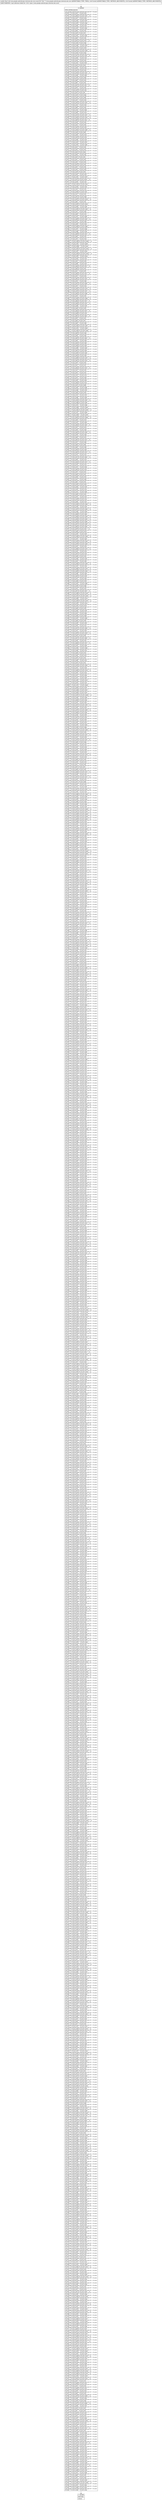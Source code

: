 digraph "CFG forcom.google.android.gms.internal.ads.zzcx.zza([B[B)V" {
Node_0 [shape=record,label="{0\:\ 0x0000|MTH_ENTER_BLOCK\l|com.google.android.gms.internal.ads.zzcl r0 = r3.zzvc\lr0.zzty = r3.zzvc.zzsr ^ r3.zzvc.zzty\lcom.google.android.gms.internal.ads.zzcl r0 = r3.zzvc\lr0.zzty = r3.zzvc.zzpy & (r3.zzvc.zzty ^ \-1)\lcom.google.android.gms.internal.ads.zzcl r0 = r3.zzvc\lr0.zzrg = r3.zzvc.zzri ^ r3.zzvc.zzrg\lcom.google.android.gms.internal.ads.zzcl r0 = r3.zzvc\lr0.zztw = r3.zzvc.zzrg ^ r3.zzvc.zztw\lcom.google.android.gms.internal.ads.zzcl r0 = r3.zzvc\lr0.zzqe = r3.zzvc.zztw ^ r3.zzvc.zzqe\lcom.google.android.gms.internal.ads.zzcl r0 = r3.zzvc\lr0.zzty = r3.zzvc.zzqe ^ r3.zzvc.zzty\lcom.google.android.gms.internal.ads.zzcl r0 = r3.zzvc\lr0.zzqu = r3.zzvc.zzty ^ r3.zzvc.zzqu\lcom.google.android.gms.internal.ads.zzcl r0 = r3.zzvc\lr0.zzti = r3.zzvc.zzqu ^ r3.zzvc.zzti\lcom.google.android.gms.internal.ads.zzcl r0 = r3.zzvc\lr0.zzty = r3.zzvc.zzor \| r3.zzvc.zzti\lcom.google.android.gms.internal.ads.zzcl r0 = r3.zzvc\lr0.zzqe = r3.zzvc.zzoz ^ r3.zzvc.zzqu\lcom.google.android.gms.internal.ads.zzcl r0 = r3.zzvc\lr0.zztj = r3.zzvc.zzqe ^ r3.zzvc.zztj\lcom.google.android.gms.internal.ads.zzcl r0 = r3.zzvc\lr0.zztj = r3.zzvc.zztj & (r3.zzvc.zzor ^ \-1)\lcom.google.android.gms.internal.ads.zzcl r0 = r3.zzvc\lr0.zztw = r3.zzvc.zzoj \| r3.zzvc.zzqe\lcom.google.android.gms.internal.ads.zzcl r0 = r3.zzvc\lr0.zztw = r3.zzvc.zzqe ^ r3.zzvc.zztw\lcom.google.android.gms.internal.ads.zzcl r0 = r3.zzvc\lr0.zztw = r3.zzvc.zzor \| r3.zzvc.zztw\lcom.google.android.gms.internal.ads.zzcl r0 = r3.zzvc\lr0.zzrg = r3.zzvc.zzoz & (r3.zzvc.zzqu ^ \-1)\lcom.google.android.gms.internal.ads.zzcl r0 = r3.zzvc\lr0.zzsr = r3.zzvc.zzrg \| r3.zzvc.zzqu\lcom.google.android.gms.internal.ads.zzcl r0 = r3.zzvc\lr0.zzsr = r3.zzvc.zzsr & (r3.zzvc.zzoj ^ \-1)\lcom.google.android.gms.internal.ads.zzcl r0 = r3.zzvc\lr0.zzsr = r3.zzvc.zzqu ^ r3.zzvc.zzsr\lcom.google.android.gms.internal.ads.zzcl r0 = r3.zzvc\lr0.zzsj = r3.zzvc.zzrg ^ r3.zzvc.zzsj\lcom.google.android.gms.internal.ads.zzcl r0 = r3.zzvc\lr0.zztw = r3.zzvc.zzsj ^ r3.zzvc.zztw\lcom.google.android.gms.internal.ads.zzcl r0 = r3.zzvc\lr0.zzsj = r3.zzvc.zzoj \| r3.zzvc.zzrg\lcom.google.android.gms.internal.ads.zzcl r0 = r3.zzvc\lr0.zzsj = r3.zzvc.zzqu ^ r3.zzvc.zzsj\lcom.google.android.gms.internal.ads.zzcl r0 = r3.zzvc\lr0.zzsj = r3.zzvc.zzor & r3.zzvc.zzsj\lcom.google.android.gms.internal.ads.zzcl r0 = r3.zzvc\lr0.zzpf = r3.zzvc.zzrg & (r3.zzvc.zzoj ^ \-1)\lcom.google.android.gms.internal.ads.zzcl r0 = r3.zzvc\lr0.zzpf = r3.zzvc.zzqe ^ r3.zzvc.zzpf\lcom.google.android.gms.internal.ads.zzcl r0 = r3.zzvc\lr0.zzqe = r3.zzvc.zzor \| r3.zzvc.zzpf\lcom.google.android.gms.internal.ads.zzcl r0 = r3.zzvc\lr0.zzsj = r3.zzvc.zzpf ^ r3.zzvc.zzsj\lcom.google.android.gms.internal.ads.zzcl r0 = r3.zzvc\lr0.zztj = r3.zzvc.zzpf ^ r3.zzvc.zztj\lcom.google.android.gms.internal.ads.zzcl r0 = r3.zzvc\lr0.zztj = r3.zzvc.zznt & (r3.zzvc.zztj ^ \-1)\lcom.google.android.gms.internal.ads.zzcl r0 = r3.zzvc\lr0.zztj = r3.zzvc.zztw ^ r3.zzvc.zztj\lcom.google.android.gms.internal.ads.zzcl r0 = r3.zzvc\lr0.zztw = r3.zzvc.zzsf & r3.zzvc.zztj\lcom.google.android.gms.internal.ads.zzcl r0 = r3.zzvc\lr0.zztj = r3.zzvc.zzsf \| r3.zzvc.zztj\lcom.google.android.gms.internal.ads.zzcl r0 = r3.zzvc\lr0.zzpf = r3.zzvc.zzoz \| r3.zzvc.zzqu\lcom.google.android.gms.internal.ads.zzcl r0 = r3.zzvc\lr0.zznr = r3.zzvc.zzor \| r3.zzvc.zzpf\lcom.google.android.gms.internal.ads.zzcl r0 = r3.zzvc\lr0.zznr = r3.zzvc.zzti ^ r3.zzvc.zznr\lcom.google.android.gms.internal.ads.zzcl r0 = r3.zzvc\lr0.zznr = r3.zzvc.zznt & (r3.zzvc.zznr ^ \-1)\lcom.google.android.gms.internal.ads.zzcl r0 = r3.zzvc\lr0.zznr = r3.zzvc.zzsj ^ r3.zzvc.zznr\lcom.google.android.gms.internal.ads.zzcl r0 = r3.zzvc\lr0.zzsj = r3.zzvc.zzpf ^ r3.zzvc.zzoj\lcom.google.android.gms.internal.ads.zzcl r0 = r3.zzvc\lr0.zzqe = r3.zzvc.zzsj ^ r3.zzvc.zzqe\lcom.google.android.gms.internal.ads.zzcl r0 = r3.zzvc\lr0.zzra = r3.zzvc.zzpf ^ r3.zzvc.zzra\lcom.google.android.gms.internal.ads.zzcl r0 = r3.zzvc\lr0.zzra = r3.zzvc.zzra & (r3.zzvc.zzor ^ \-1)\lcom.google.android.gms.internal.ads.zzcl r0 = r3.zzvc\lr0.zzpf = r3.zzvc.zzqu & (r3.zzvc.zzoz ^ \-1)\lcom.google.android.gms.internal.ads.zzcl r0 = r3.zzvc\lr0.zzsj = r3.zzvc.zzpf & (r3.zzvc.zzoj ^ \-1)\lcom.google.android.gms.internal.ads.zzcl r0 = r3.zzvc\lr0.zzsj = r3.zzvc.zzrg ^ r3.zzvc.zzsj\lcom.google.android.gms.internal.ads.zzcl r0 = r3.zzvc\lr0.zzty = r3.zzvc.zzsj ^ r3.zzvc.zzty\lcom.google.android.gms.internal.ads.zzcl r0 = r3.zzvc\lr0.zzty = r3.zzvc.zznt & r3.zzvc.zzty\lcom.google.android.gms.internal.ads.zzcl r0 = r3.zzvc\lr0.zzpf = r3.zzvc.zzqu & (r3.zzvc.zzpf ^ \-1)\lcom.google.android.gms.internal.ads.zzcl r0 = r3.zzvc\lr0.zzpf = r3.zzvc.zzoj \| r3.zzvc.zzpf\lcom.google.android.gms.internal.ads.zzcl r0 = r3.zzvc\lr0.zzra = r3.zzvc.zzpf ^ r3.zzvc.zzra\lcom.google.android.gms.internal.ads.zzcl r0 = r3.zzvc\lr0.zzra = r3.zzvc.zznt & r3.zzvc.zzra\lcom.google.android.gms.internal.ads.zzcl r0 = r3.zzvc\lr0.zzra = r3.zzvc.zzqe ^ r3.zzvc.zzra\lcom.google.android.gms.internal.ads.zzcl r0 = r3.zzvc\lr0.zztw = r3.zzvc.zzra ^ r3.zzvc.zztw\lcom.google.android.gms.internal.ads.zzcl r0 = r3.zzvc\lr0.zztw = r3.zzvc.zztw ^ r3.zzvc.zzpy\lcom.google.android.gms.internal.ads.zzcl r0 = r3.zzvc\lr0.zztj = r3.zzvc.zzra ^ r3.zzvc.zztj\lcom.google.android.gms.internal.ads.zzcl r0 = r3.zzvc\lr0.zzrs = r3.zzvc.zztj ^ r3.zzvc.zzrs\lcom.google.android.gms.internal.ads.zzcl r0 = r3.zzvc\lr0.zztj = r3.zzvc.zzoj \| r3.zzvc.zzqu\lcom.google.android.gms.internal.ads.zzcl r0 = r3.zzvc\lr0.zztj = r3.zzvc.zzqu ^ r3.zzvc.zztj\lcom.google.android.gms.internal.ads.zzcl r0 = r3.zzvc\lr0.zztj = r3.zzvc.zzor \| r3.zzvc.zztj\lcom.google.android.gms.internal.ads.zzcl r0 = r3.zzvc\lr0.zztj = r3.zzvc.zzsr ^ r3.zzvc.zztj\lcom.google.android.gms.internal.ads.zzcl r0 = r3.zzvc\lr0.zzty = r3.zzvc.zztj ^ r3.zzvc.zzty\lcom.google.android.gms.internal.ads.zzcl r0 = r3.zzvc\lr0.zztj = r3.zzvc.zzsf & r3.zzvc.zzty\lcom.google.android.gms.internal.ads.zzcl r0 = r3.zzvc\lr0.zztj = r3.zzvc.zznr ^ r3.zzvc.zztj\lcom.google.android.gms.internal.ads.zzcl r0 = r3.zzvc\lr0.zzth = r3.zzvc.zztj ^ r3.zzvc.zzth\lcom.google.android.gms.internal.ads.zzcl r0 = r3.zzvc\lr0.zzty = r3.zzvc.zzsf \| r3.zzvc.zzty\lcom.google.android.gms.internal.ads.zzcl r0 = r3.zzvc\lr0.zzty = r3.zzvc.zznr ^ r3.zzvc.zzty\lcom.google.android.gms.internal.ads.zzcl r0 = r3.zzvc\lr0.zzow = r3.zzvc.zzty ^ r3.zzvc.zzow\lcom.google.android.gms.internal.ads.zzcl r0 = r3.zzvc\lr0.zzri = r3.zzvc.zzri & (r3.zzvc.zznw ^ \-1)\lcom.google.android.gms.internal.ads.zzcl r0 = r3.zzvc\lr0.zzri = r3.zzvc.zzsm ^ r3.zzvc.zzri\lcom.google.android.gms.internal.ads.zzcl r0 = r3.zzvc\lr0.zzsm = r3.zzvc.zzno & r3.zzvc.zzou\lcom.google.android.gms.internal.ads.zzcl r0 = r3.zzvc\lr0.zztx = r3.zzvc.zzsm ^ r3.zzvc.zztx\lcom.google.android.gms.internal.ads.zzcl r0 = r3.zzvc\lr0.zztc = r3.zzvc.zztx ^ r3.zzvc.zztc\lcom.google.android.gms.internal.ads.zzcl r0 = r3.zzvc\lr0.zztc = r3.zzvc.zzom & r3.zzvc.zztc\lcom.google.android.gms.internal.ads.zzcl r0 = r3.zzvc\lr0.zztc = r3.zzvc.zzri ^ r3.zzvc.zztc\lcom.google.android.gms.internal.ads.zzcl r0 = r3.zzvc\lr0.zztc = r3.zzvc.zztc & r3.zzvc.zzpy\lcom.google.android.gms.internal.ads.zzcl r0 = r3.zzvc\lr0.zzri = r3.zzvc.zznw & (r3.zzvc.zzsm ^ \-1)\lcom.google.android.gms.internal.ads.zzcl r0 = r3.zzvc\lr0.zzri = r3.zzvc.zzpt ^ r3.zzvc.zzri\lcom.google.android.gms.internal.ads.zzcl r0 = r3.zzvc\lr0.zzpt = r3.zzvc.zznw & r3.zzvc.zzsm\lcom.google.android.gms.internal.ads.zzcl r0 = r3.zzvc\lr0.zzpt = r3.zzvc.zzqw ^ r3.zzvc.zzpt\lcom.google.android.gms.internal.ads.zzcl r0 = r3.zzvc\lr0.zzpt = r3.zzvc.zzom & (r3.zzvc.zzpt ^ \-1)\lcom.google.android.gms.internal.ads.zzcl r0 = r3.zzvc\lr0.zzpt = r3.zzvc.zzri ^ r3.zzvc.zzpt\lcom.google.android.gms.internal.ads.zzcl r0 = r3.zzvc\lr0.zzrc = r3.zzvc.zzpt ^ r3.zzvc.zzrc\lcom.google.android.gms.internal.ads.zzcl r0 = r3.zzvc\lr0.zzpd = r3.zzvc.zzrc ^ r3.zzvc.zzpd\lcom.google.android.gms.internal.ads.zzcl r0 = r3.zzvc\lr0.zzpl = r3.zzvc.zzpd & (r3.zzvc.zzpl ^ \-1)\lcom.google.android.gms.internal.ads.zzcl r0 = r3.zzvc\lr0.zzpl = r3.zzvc.zzrb ^ r3.zzvc.zzpl\lcom.google.android.gms.internal.ads.zzcl r0 = r3.zzvc\lr0.zzoy = r3.zzvc.zzpl ^ r3.zzvc.zzoy\lcom.google.android.gms.internal.ads.zzcl r0 = r3.zzvc\lr0.zzqp = r3.zzvc.zzpd & r3.zzvc.zzqp\lcom.google.android.gms.internal.ads.zzcl r0 = r3.zzvc\lr0.zzqp = r3.zzvc.zztv ^ r3.zzvc.zzqp\lcom.google.android.gms.internal.ads.zzcl r0 = r3.zzvc\lr0.zzrp = r3.zzvc.zzqp ^ r3.zzvc.zzrp\lcom.google.android.gms.internal.ads.zzcl r0 = r3.zzvc\lr0.zztr = r3.zzvc.zzpd & (r3.zzvc.zztr ^ \-1)\lcom.google.android.gms.internal.ads.zzcl r0 = r3.zzvc\lr0.zztr = r3.zzvc.zzpv ^ r3.zzvc.zztr\lcom.google.android.gms.internal.ads.zzcl r0 = r3.zzvc\lr0.zzoc = r3.zzvc.zztr ^ r3.zzvc.zzoc\lcom.google.android.gms.internal.ads.zzcl r0 = r3.zzvc\lr0.zzqm = r3.zzvc.zzpd & (r3.zzvc.zzqm ^ \-1)\lcom.google.android.gms.internal.ads.zzcl r0 = r3.zzvc\lr0.zzqm = r3.zzvc.zzta ^ r3.zzvc.zzqm\lcom.google.android.gms.internal.ads.zzcl r0 = r3.zzvc\lr0.zzqm = r3.zzvc.zzqm ^ r3.zzvc.zzno\lcom.google.android.gms.internal.ads.zzcl r0 = r3.zzvc\lr0.zzsm = r3.zzvc.zznw & (r3.zzvc.zzsm ^ \-1)\lcom.google.android.gms.internal.ads.zzcl r0 = r3.zzvc\lr0.zzsm = r3.zzvc.zztf ^ r3.zzvc.zzsm\lcom.google.android.gms.internal.ads.zzcl r0 = r3.zzvc\lr0.zzsm = r3.zzvc.zzom & (r3.zzvc.zzsm ^ \-1)\lcom.google.android.gms.internal.ads.zzcl r0 = r3.zzvc\lr0.zzsm = r3.zzvc.zztk ^ r3.zzvc.zzsm\lcom.google.android.gms.internal.ads.zzcl r0 = r3.zzvc\lr0.zztc = r3.zzvc.zzsm ^ r3.zzvc.zztc\lcom.google.android.gms.internal.ads.zzcl r0 = r3.zzvc\lr0.zzot = r3.zzvc.zztc ^ r3.zzvc.zzot\lcom.google.android.gms.internal.ads.zzcl r0 = r3.zzvc\lr0.zztc = r3.zzvc.zzpb ^ r3.zzvc.zzot\lcom.google.android.gms.internal.ads.zzcl r0 = r3.zzvc\lr0.zztk = r3.zzvc.zzpj & (r3.zzvc.zztc ^ \-1)\lcom.google.android.gms.internal.ads.zzcl r0 = r3.zzvc\lr0.zztf = r3.zzvc.zzpj & r3.zzvc.zztc\lcom.google.android.gms.internal.ads.zzcl r0 = r3.zzvc\lr0.zztf = r3.zzvc.zztc ^ r3.zzvc.zztf\lcom.google.android.gms.internal.ads.zzcl r0 = r3.zzvc\lr0.zzta = r3.zzvc.zzpj & (r3.zzvc.zztc ^ \-1)\lcom.google.android.gms.internal.ads.zzcl r0 = r3.zzvc\lr0.zzta = r3.zzvc.zztc ^ r3.zzvc.zzta\lcom.google.android.gms.internal.ads.zzcl r0 = r3.zzvc\lr0.zztc = r3.zzvc.zzpr & (r3.zzvc.zzta ^ \-1)\lcom.google.android.gms.internal.ads.zzcl r0 = r3.zzvc\lr0.zzta = r3.zzvc.zzta ^ r3.zzvc.zzpr\lcom.google.android.gms.internal.ads.zzcl r0 = r3.zzvc\lr0.zztr = r3.zzvc.zzot & (r3.zzvc.zzpb ^ \-1)\lcom.google.android.gms.internal.ads.zzcl r0 = r3.zzvc\lr0.zzsa = r3.zzvc.zztr ^ r3.zzvc.zzsa\lcom.google.android.gms.internal.ads.zzcl r0 = r3.zzvc\lr0.zzpv = r3.zzvc.zzpr & (r3.zzvc.zzsa ^ \-1)\lcom.google.android.gms.internal.ads.zzcl r0 = r3.zzvc\lr0.zzqp = r3.zzvc.zzot & (r3.zzvc.zztr ^ \-1)\lcom.google.android.gms.internal.ads.zzcl r0 = r3.zzvc\lr0.zztv = r3.zzvc.zzpj & (r3.zzvc.zzqp ^ \-1)\lcom.google.android.gms.internal.ads.zzcl r0 = r3.zzvc\lr0.zztv = r3.zzvc.zzot ^ r3.zzvc.zztv\lcom.google.android.gms.internal.ads.zzcl r0 = r3.zzvc\lr0.zzqp = r3.zzvc.zzpj & (r3.zzvc.zzqp ^ \-1)\lcom.google.android.gms.internal.ads.zzcl r0 = r3.zzvc\lr0.zzpl = r3.zzvc.zzpj & (r3.zzvc.zzot ^ \-1)\lcom.google.android.gms.internal.ads.zzcl r0 = r3.zzvc\lr0.zzrb = r3.zzvc.zzpj & (r3.zzvc.zzot ^ \-1)\lcom.google.android.gms.internal.ads.zzcl r0 = r3.zzvc\lr0.zzrb = r3.zzvc.zzpb ^ r3.zzvc.zzrb\lcom.google.android.gms.internal.ads.zzcl r0 = r3.zzvc\lr0.zzrb = r3.zzvc.zzpr \| r3.zzvc.zzrb\lcom.google.android.gms.internal.ads.zzcl r0 = r3.zzvc\lr0.zzrc = r3.zzvc.zzpj & (r3.zzvc.zzot ^ \-1)\lcom.google.android.gms.internal.ads.zzcl r0 = r3.zzvc\lr0.zzpt = r3.zzvc.zzpb & r3.zzvc.zzot\lcom.google.android.gms.internal.ads.zzcl r0 = r3.zzvc\lr0.zzri = r3.zzvc.zzpt & (r3.zzvc.zzpr ^ \-1)\lcom.google.android.gms.internal.ads.zzcl r0 = r3.zzvc\lr0.zzri = r3.zzvc.zztk ^ r3.zzvc.zzri\lcom.google.android.gms.internal.ads.zzcl r0 = r3.zzvc\lr0.zzri = r3.zzvc.zzpz \| r3.zzvc.zzri\lcom.google.android.gms.internal.ads.zzcl r0 = r3.zzvc\lr0.zzpl = r3.zzvc.zzpt ^ r3.zzvc.zzpl\lcom.google.android.gms.internal.ads.zzcl r0 = r3.zzvc\lr0.zzqw = r3.zzvc.zzpl & (r3.zzvc.zzpr ^ \-1)\lcom.google.android.gms.internal.ads.zzcl r0 = r3.zzvc\lr0.zzqw = r3.zzvc.zzsa ^ r3.zzvc.zzqw\lcom.google.android.gms.internal.ads.zzcl r0 = r3.zzvc\lr0.zzqw = r3.zzvc.zzqw & (r3.zzvc.zzpz ^ \-1)\lcom.google.android.gms.internal.ads.zzcl r0 = r3.zzvc\lr0.zzpl = r3.zzvc.zzpl & r3.zzvc.zzpr\lcom.google.android.gms.internal.ads.zzcl r0 = r3.zzvc\lr0.zzpl = r3.zzvc.zzqf ^ r3.zzvc.zzpl\lcom.google.android.gms.internal.ads.zzcl r0 = r3.zzvc\lr0.zzpl = r3.zzvc.zzpl & (r3.zzvc.zzpz ^ \-1)\lcom.google.android.gms.internal.ads.zzcl r0 = r3.zzvc\lr0.zzpl = r3.zzvc.zzpv ^ r3.zzvc.zzpl\lcom.google.android.gms.internal.ads.zzcl r0 = r3.zzvc\lr0.zzpl = r3.zzvc.zzqz & r3.zzvc.zzpl\lcom.google.android.gms.internal.ads.zzcl r0 = r3.zzvc\lr0.zzpv = r3.zzvc.zzpj & r3.zzvc.zzpt\lcom.google.android.gms.internal.ads.zzcl r0 = r3.zzvc\lr0.zzpv = r3.zzvc.zzpb ^ r3.zzvc.zzpv\lcom.google.android.gms.internal.ads.zzcl r0 = r3.zzvc\lr0.zzqf = r3.zzvc.zzpv & r3.zzvc.zzpr\lcom.google.android.gms.internal.ads.zzcl r0 = r3.zzvc\lr0.zzpv = r3.zzvc.zzpv & r3.zzvc.zzpr\lcom.google.android.gms.internal.ads.zzcl r0 = r3.zzvc\lr0.zzpt = r3.zzvc.zzpj & r3.zzvc.zzpt\lcom.google.android.gms.internal.ads.zzcl r0 = r3.zzvc\lr0.zzsa = r3.zzvc.zzpb & (r3.zzvc.zzot ^ \-1)\lcom.google.android.gms.internal.ads.zzcl r0 = r3.zzvc\lr0.zztx = r3.zzvc.zzpr & (r3.zzvc.zzsa ^ \-1)\lcom.google.android.gms.internal.ads.zzcl r0 = r3.zzvc\lr0.zztx = r3.zzvc.zztf ^ r3.zzvc.zztx\lcom.google.android.gms.internal.ads.zzcl r0 = r3.zzvc\lr0.zzri = r3.zzvc.zztx ^ r3.zzvc.zzri\lcom.google.android.gms.internal.ads.zzcl r0 = r3.zzvc\lr0.zztx = r3.zzvc.zzpj & (r3.zzvc.zzsa ^ \-1)\lcom.google.android.gms.internal.ads.zzcl r0 = r3.zzvc\lr0.zztx = r3.zzvc.zztr ^ r3.zzvc.zztx\lcom.google.android.gms.internal.ads.zzcl r0 = r3.zzvc\lr0.zztc = r3.zzvc.zztx ^ r3.zzvc.zztc\lcom.google.android.gms.internal.ads.zzcl r0 = r3.zzvc\lr0.zzru = r3.zzvc.zztc ^ r3.zzvc.zzru\lcom.google.android.gms.internal.ads.zzcl r0 = r3.zzvc\lr0.zzpl = r3.zzvc.zzru ^ r3.zzvc.zzpl\lcom.google.android.gms.internal.ads.zzcl r0 = r3.zzvc\lr0.zzps = r3.zzvc.zzpl ^ r3.zzvc.zzps\lcom.google.android.gms.internal.ads.zzcl r0 = r3.zzvc\lr0.zzsa = r3.zzvc.zzpj & r3.zzvc.zzsa\lcom.google.android.gms.internal.ads.zzcl r0 = r3.zzvc\lr0.zzpl = r3.zzvc.zzot \| r3.zzvc.zzpb\lcom.google.android.gms.internal.ads.zzcl r0 = r3.zzvc\lr0.zzqp = r3.zzvc.zzpl ^ r3.zzvc.zzqp\lcom.google.android.gms.internal.ads.zzcl r0 = r3.zzvc\lr0.zzrb = r3.zzvc.zzqp ^ r3.zzvc.zzrb\lcom.google.android.gms.internal.ads.zzcl r0 = r3.zzvc\lr0.zzrb = r3.zzvc.zzpz \| r3.zzvc.zzrb\lcom.google.android.gms.internal.ads.zzcl r0 = r3.zzvc\lr0.zzrb = r3.zzvc.zzta ^ r3.zzvc.zzrb\lcom.google.android.gms.internal.ads.zzcl r0 = r3.zzvc\lr0.zzqf = r3.zzvc.zzqp ^ r3.zzvc.zzqf\lcom.google.android.gms.internal.ads.zzcl r0 = r3.zzvc\lr0.zzqp = r3.zzvc.zzpj & (r3.zzvc.zzpl ^ \-1)\lcom.google.android.gms.internal.ads.zzcl r0 = r3.zzvc\lr0.zzqp = r3.zzvc.zzqp & r3.zzvc.zzpr\lcom.google.android.gms.internal.ads.zzcl r0 = r3.zzvc\lr0.zzqp = r3.zzvc.zzsa ^ r3.zzvc.zzqp\lcom.google.android.gms.internal.ads.zzcl r0 = r3.zzvc\lr0.zzqw = r3.zzvc.zzqp ^ r3.zzvc.zzqw\lcom.google.android.gms.internal.ads.zzcl r0 = r3.zzvc\lr0.zzqw = r3.zzvc.zzqz & (r3.zzvc.zzqw ^ \-1)\lcom.google.android.gms.internal.ads.zzcl r0 = r3.zzvc\lr0.zzqw = r3.zzvc.zzri ^ r3.zzvc.zzqw\lcom.google.android.gms.internal.ads.zzcl r0 = r3.zzvc\lr0.zzqw = r3.zzvc.zzqw ^ r3.zzvc.zznw\lcom.google.android.gms.internal.ads.zzcl r0 = r3.zzvc\lr0.zzri = r3.zzvc.zzqw & (r3.zzvc.zzqm ^ \-1)\lcom.google.android.gms.internal.ads.zzcl r0 = r3.zzvc\lr0.zzro = r3.zzvc.zzpl ^ r3.zzvc.zzro\lcom.google.android.gms.internal.ads.zzcl r0 = r3.zzvc\lr0.zzpv = r3.zzvc.zzro ^ r3.zzvc.zzpv\lcom.google.android.gms.internal.ads.zzcl r0 = r3.zzvc\lr0.zzro = r3.zzvc.zzpj & (r3.zzvc.zzpl ^ \-1)\lcom.google.android.gms.internal.ads.zzcl r0 = r3.zzvc\lr0.zzro = r3.zzvc.zztr ^ r3.zzvc.zzro\lcom.google.android.gms.internal.ads.zzcl r0 = r3.zzvc\lr0.zzpt = r3.zzvc.zzpl ^ r3.zzvc.zzpt\lcom.google.android.gms.internal.ads.zzcl r0 = r3.zzvc\lr0.zzpt = r3.zzvc.zzpr & (r3.zzvc.zzpt ^ \-1)\lcom.google.android.gms.internal.ads.zzcl r0 = r3.zzvc\lr0.zzpt = r3.zzvc.zztk ^ r3.zzvc.zzpt\lcom.google.android.gms.internal.ads.zzcl r0 = r3.zzvc\lr0.zzrc = r3.zzvc.zzpl ^ r3.zzvc.zzrc\lcom.google.android.gms.internal.ads.zzcl r0 = r3.zzvc\lr0.zzpl = r3.zzvc.zzpr & (r3.zzvc.zzrc ^ \-1)\lcom.google.android.gms.internal.ads.zzcl r0 = r3.zzvc\lr0.zzpl = r3.zzvc.zztv ^ r3.zzvc.zzpl\lcom.google.android.gms.internal.ads.zzcl r0 = r3.zzvc\lr0.zzpl = r3.zzvc.zzpz \| r3.zzvc.zzpl\lcom.google.android.gms.internal.ads.zzcl r0 = r3.zzvc\lr0.zzpl = r3.zzvc.zzpt ^ r3.zzvc.zzpl\lcom.google.android.gms.internal.ads.zzcl r0 = r3.zzvc\lr0.zzpl = r3.zzvc.zzqz & r3.zzvc.zzpl\lcom.google.android.gms.internal.ads.zzcl r0 = r3.zzvc\lr0.zzrc = r3.zzvc.zzpr & (r3.zzvc.zzrc ^ \-1)\lcom.google.android.gms.internal.ads.zzcl r0 = r3.zzvc\lr0.zzrc = r3.zzvc.zzro ^ r3.zzvc.zzrc\lcom.google.android.gms.internal.ads.zzcl r0 = r3.zzvc\lr0.zzrc = r3.zzvc.zzrc & (r3.zzvc.zzpz ^ \-1)\lcom.google.android.gms.internal.ads.zzcl r0 = r3.zzvc\lr0.zzrc = r3.zzvc.zzpv ^ r3.zzvc.zzrc\lcom.google.android.gms.internal.ads.zzcl r0 = r3.zzvc\lr0.zzrc = r3.zzvc.zzqz & (r3.zzvc.zzrc ^ \-1)\lcom.google.android.gms.internal.ads.zzcl r0 = r3.zzvc\lr0.zzrc = r3.zzvc.zzrb ^ r3.zzvc.zzrc\lcom.google.android.gms.internal.ads.zzcl r0 = r3.zzvc\lr0.zzny = r3.zzvc.zzrc ^ r3.zzvc.zzny\lcom.google.android.gms.internal.ads.zzcl r0 = r3.zzvc\lr0.zzrc = r3.zzvc.zzpr & r3.zzvc.zzot\lcom.google.android.gms.internal.ads.zzcl r0 = r3.zzvc\lr0.zzrc = r3.zzvc.zztf ^ r3.zzvc.zzrc\lcom.google.android.gms.internal.ads.zzcl r0 = r3.zzvc\lr0.zzrc = r3.zzvc.zzpz \| r3.zzvc.zzrc\lcom.google.android.gms.internal.ads.zzcl r0 = r3.zzvc\lr0.zzrc = r3.zzvc.zzqf ^ r3.zzvc.zzrc\lcom.google.android.gms.internal.ads.zzcl r0 = r3.zzvc\lr0.zzpl = r3.zzvc.zzrc ^ r3.zzvc.zzpl\lcom.google.android.gms.internal.ads.zzcl r0 = r3.zzvc\lr0.zzsi = r3.zzvc.zzpl ^ r3.zzvc.zzsi\lcom.google.android.gms.internal.ads.zzcl r0 = r3.zzvc\lr0.zzox = r3.zzvc.zzno \| r3.zzvc.zzox\lcom.google.android.gms.internal.ads.zzcl r0 = r3.zzvc\lr0.zzox = r3.zzvc.zzpo ^ r3.zzvc.zzox\lcom.google.android.gms.internal.ads.zzcl r0 = r3.zzvc\lr0.zzsc = r3.zzvc.zzox ^ r3.zzvc.zzsc\lcom.google.android.gms.internal.ads.zzcl r0 = r3.zzvc\lr0.zzpx = r3.zzvc.zzsc ^ r3.zzvc.zzpx\lcom.google.android.gms.internal.ads.zzcl r0 = r3.zzvc\lr0.zzsc = r3.zzvc.zzpx \| r3.zzvc.zznv\lcom.google.android.gms.internal.ads.zzcl r0 = r3.zzvc\lr0.zzsc = r3.zzvc.zznv ^ r3.zzvc.zzsc\lcom.google.android.gms.internal.ads.zzcl r0 = r3.zzvc\lr0.zzsc = r3.zzvc.zzod & r3.zzvc.zzsc\lcom.google.android.gms.internal.ads.zzcl r0 = r3.zzvc\lr0.zzsc = r3.zzvc.zzpx ^ r3.zzvc.zzsc\lcom.google.android.gms.internal.ads.zzcl r0 = r3.zzvc\lr0.zzox = r3.zzvc.zzqa & (r3.zzvc.zzpx ^ \-1)\lcom.google.android.gms.internal.ads.zzcl r0 = r3.zzvc\lr0.zzox = r3.zzvc.zzob ^ r3.zzvc.zzox\lcom.google.android.gms.internal.ads.zzcl r0 = r3.zzvc\lr0.zzpo = r3.zzvc.zzor & (r3.zzvc.zzpx ^ \-1)\lcom.google.android.gms.internal.ads.zzcl r0 = r3.zzvc\lr0.zzpo = r3.zzvc.zzqa ^ r3.zzvc.zzpo\lcom.google.android.gms.internal.ads.zzcl r0 = r3.zzvc\lr0.zzpl = r3.zzvc.zzpp & r3.zzvc.zzpo\lcom.google.android.gms.internal.ads.zzcl r0 = r3.zzvc\lr0.zzrc = r3.zzvc.zzpp & (r3.zzvc.zzpo ^ \-1)\lcom.google.android.gms.internal.ads.zzcl r0 = r3.zzvc\lr0.zzqf = r3.zzvc.zzqa & (r3.zzvc.zzpx ^ \-1)\lcom.google.android.gms.internal.ads.zzcl r0 = r3.zzvc\lr0.zzqf = r3.zzvc.zzqf & (r3.zzvc.zzpp ^ \-1)\lcom.google.android.gms.internal.ads.zzcl r0 = r3.zzvc\lr0.zzqf = r3.zzvc.zznv & (r3.zzvc.zzqf ^ \-1)\lcom.google.android.gms.internal.ads.zzcl r0 = r3.zzvc\lr0.zztf = r3.zzvc.zzpb & (r3.zzvc.zzpx ^ \-1)\lcom.google.android.gms.internal.ads.zzcl r0 = r3.zzvc\lr0.zztf = r3.zzvc.zztf & (r3.zzvc.zzot ^ \-1)\lcom.google.android.gms.internal.ads.zzcl r0 = r3.zzvc\lr0.zzrb = r3.zzvc.zzpx \| r3.zzvc.zzsw\lcom.google.android.gms.internal.ads.zzcl r0 = r3.zzvc\lr0.zzrb = r3.zzvc.zzsk ^ r3.zzvc.zzrb\lcom.google.android.gms.internal.ads.zzcl r0 = r3.zzvc\lr0.zzpv = r3.zzvc.zzqb & (r3.zzvc.zzpx ^ \-1)\lcom.google.android.gms.internal.ads.zzcl r0 = r3.zzvc\lr0.zzpv = r3.zzvc.zzsv ^ r3.zzvc.zzpv\lcom.google.android.gms.internal.ads.zzcl r0 = r3.zzvc\lr0.zzpv = r3.zzvc.zzod & (r3.zzvc.zzpv ^ \-1)\lcom.google.android.gms.internal.ads.zzcl r0 = r3.zzvc\lr0.zzro = r3.zzvc.zzob & (r3.zzvc.zzpx ^ \-1)\lcom.google.android.gms.internal.ads.zzcl r0 = r3.zzvc\lr0.zzro = r3.zzvc.zzoz ^ r3.zzvc.zzro\lcom.google.android.gms.internal.ads.zzcl r0 = r3.zzvc\lr0.zzro = r3.zzvc.zzpp & (r3.zzvc.zzro ^ \-1)\lcom.google.android.gms.internal.ads.zzcl r0 = r3.zzvc\lr0.zzro = r3.zzvc.zzox ^ r3.zzvc.zzro\lcom.google.android.gms.internal.ads.zzcl r0 = r3.zzvc\lr0.zzro = r3.zzvc.zznv & r3.zzvc.zzro\lcom.google.android.gms.internal.ads.zzcl r0 = r3.zzvc\lr0.zzox = r3.zzvc.zzpx \| r3.zzvc.zzoz\lcom.google.android.gms.internal.ads.zzcl r0 = r3.zzvc\lr0.zzox = r3.zzvc.zznp ^ r3.zzvc.zzox\lcom.google.android.gms.internal.ads.zzcl r0 = r3.zzvc\lr0.zzpl = r3.zzvc.zzox ^ r3.zzvc.zzpl\lcom.google.android.gms.internal.ads.zzcl r0 = r3.zzvc\lr0.zzox = r3.zzvc.zzqa & (r3.zzvc.zzpx ^ \-1)\lcom.google.android.gms.internal.ads.zzcl r0 = r3.zzvc\lr0.zzox = r3.zzvc.zzoz ^ r3.zzvc.zzox\lcom.google.android.gms.internal.ads.zzcl r0 = r3.zzvc\lr0.zzox = r3.zzvc.zzpp & (r3.zzvc.zzox ^ \-1)\lcom.google.android.gms.internal.ads.zzcl r0 = r3.zzvc\lr0.zzpt = r3.zzvc.zzpb & (r3.zzvc.zzpx ^ \-1)\lcom.google.android.gms.internal.ads.zzcl r0 = r3.zzvc\lr0.zzpt = r3.zzvc.zzqb ^ r3.zzvc.zzpt\lcom.google.android.gms.internal.ads.zzcl r0 = r3.zzvc\lr0.zzpt = r3.zzvc.zzpt & r3.zzvc.zzod\lcom.google.android.gms.internal.ads.zzcl r0 = r3.zzvc\lr0.zzpt = r3.zzvc.zzsz ^ r3.zzvc.zzpt\lcom.google.android.gms.internal.ads.zzcl r0 = r3.zzvc\lr0.zzqb = r3.zzvc.zzpx \| r3.zzvc.zzsk\lcom.google.android.gms.internal.ads.zzcl r0 = r3.zzvc\lr0.zzqb = r3.zzvc.zznv ^ r3.zzvc.zzqb\lcom.google.android.gms.internal.ads.zzcl r0 = r3.zzvc\lr0.zztv = r3.zzvc.zzod \| r3.zzvc.zzqb\lcom.google.android.gms.internal.ads.zzcl r0 = r3.zzvc\lr0.zztv = r3.zzvc.zzsz ^ r3.zzvc.zztv\lcom.google.android.gms.internal.ads.zzcl r0 = r3.zzvc\lr0.zztv = r3.zzvc.zztv & (r3.zzvc.zzot ^ \-1)\lcom.google.android.gms.internal.ads.zzcl r0 = r3.zzvc\lr0.zzqb = r3.zzvc.zzqb & (r3.zzvc.zzod ^ \-1)\lcom.google.android.gms.internal.ads.zzcl r0 = r3.zzvc\lr0.zzsw = r3.zzvc.zzsw & (r3.zzvc.zzpx ^ \-1)\lcom.google.android.gms.internal.ads.zzcl r0 = r3.zzvc\lr0.zzsw = r3.zzvc.zzpb ^ r3.zzvc.zzsw\lcom.google.android.gms.internal.ads.zzcl r0 = r3.zzvc\lr0.zzsw = r3.zzvc.zzod & (r3.zzvc.zzsw ^ \-1)\lcom.google.android.gms.internal.ads.zzcl r0 = r3.zzvc\lr0.zzsw = r3.zzvc.zzrb ^ r3.zzvc.zzsw\lcom.google.android.gms.internal.ads.zzcl r0 = r3.zzvc\lr0.zzsw = r3.zzvc.zzot \| r3.zzvc.zzsw\lcom.google.android.gms.internal.ads.zzcl r0 = r3.zzvc\lr0.zzrb = r3.zzvc.zzpx \| r3.zzvc.zztb\lcom.google.android.gms.internal.ads.zzcl r0 = r3.zzvc\lr0.zzrb = r3.zzvc.zzqa ^ r3.zzvc.zzrb\lcom.google.android.gms.internal.ads.zzcl r0 = r3.zzvc\lr0.zztk = r3.zzvc.zzoz ^ r3.zzvc.zzpx\lcom.google.android.gms.internal.ads.zzcl r0 = r3.zzvc\lr0.zzpk = r3.zzvc.zzpx \| r3.zzvc.zzpk\lcom.google.android.gms.internal.ads.zzcl r0 = r3.zzvc\lr0.zzpk = r3.zzvc.zznv ^ r3.zzvc.zzpk\lcom.google.android.gms.internal.ads.zzcl r0 = r3.zzvc\lr0.zztb = r3.zzvc.zzpx \| r3.zzvc.zztb\lcom.google.android.gms.internal.ads.zzcl r0 = r3.zzvc\lr0.zztb = r3.zzvc.zzob ^ r3.zzvc.zztb\lcom.google.android.gms.internal.ads.zzcl r0 = r3.zzvc\lr0.zzrc = r3.zzvc.zztb ^ r3.zzvc.zzrc\lcom.google.android.gms.internal.ads.zzcl r0 = r3.zzvc\lr0.zztb = r3.zzvc.zzsz & (r3.zzvc.zzpx ^ \-1)\lcom.google.android.gms.internal.ads.zzcl r0 = r3.zzvc\lr0.zztb = r3.zzvc.zzsz ^ r3.zzvc.zztb\lcom.google.android.gms.internal.ads.zzcl r0 = r3.zzvc\lr0.zztb = r3.zzvc.zztb & (r3.zzvc.zzod ^ \-1)\lcom.google.android.gms.internal.ads.zzcl r0 = r3.zzvc\lr0.zztb = r3.zzvc.zzot \| r3.zzvc.zztb\lcom.google.android.gms.internal.ads.zzcl r0 = r3.zzvc\lr0.zztr = r3.zzvc.zzor & (r3.zzvc.zzpx ^ \-1)\lcom.google.android.gms.internal.ads.zzcl r0 = r3.zzvc\lr0.zztr = r3.zzvc.zzop ^ r3.zzvc.zztr\lcom.google.android.gms.internal.ads.zzcl r0 = r3.zzvc\lr0.zztr = r3.zzvc.zzpp & (r3.zzvc.zztr ^ \-1)\lcom.google.android.gms.internal.ads.zzcl r0 = r3.zzvc\lr0.zzop = r3.zzvc.zzor ^ r3.zzvc.zzpx\lcom.google.android.gms.internal.ads.zzcl r0 = r3.zzvc\lr0.zzqq = r3.zzvc.zzop ^ r3.zzvc.zzqq\lcom.google.android.gms.internal.ads.zzcl r0 = r3.zzvc\lr0.zzro = r3.zzvc.zzqq ^ r3.zzvc.zzro\lcom.google.android.gms.internal.ads.zzcl r0 = r3.zzvc\lr0.zzsz = r3.zzvc.zzpx \| r3.zzvc.zzsz\lcom.google.android.gms.internal.ads.zzcl r0 = r3.zzvc\lr0.zzsz = r3.zzvc.zzqj ^ r3.zzvc.zzsz\lcom.google.android.gms.internal.ads.zzcl r0 = r3.zzvc\lr0.zzsz = r3.zzvc.zzot \| r3.zzvc.zzsz\lcom.google.android.gms.internal.ads.zzcl r0 = r3.zzvc\lr0.zzsz = r3.zzvc.zzpk ^ r3.zzvc.zzsz\lcom.google.android.gms.internal.ads.zzcl r0 = r3.zzvc\lr0.zzsz = r3.zzvc.zzol \| r3.zzvc.zzsz\lcom.google.android.gms.internal.ads.zzcl r0 = r3.zzvc\lr0.zzrq = r3.zzvc.zzrq & (r3.zzvc.zzpx ^ \-1)\lcom.google.android.gms.internal.ads.zzcl r0 = r3.zzvc\lr0.zzrq = r3.zzvc.zzoz ^ r3.zzvc.zzrq\lcom.google.android.gms.internal.ads.zzcl r0 = r3.zzvc\lr0.zzrq = r3.zzvc.zzpp & (r3.zzvc.zzrq ^ \-1)\lcom.google.android.gms.internal.ads.zzcl r0 = r3.zzvc\lr0.zzrq = r3.zzvc.zztk ^ r3.zzvc.zzrq\lcom.google.android.gms.internal.ads.zzcl r0 = r3.zzvc\lr0.zzsv = r3.zzvc.zzsv ^ r3.zzvc.zzpx\lcom.google.android.gms.internal.ads.zzcl r0 = r3.zzvc\lr0.zzpv = r3.zzvc.zzsv ^ r3.zzvc.zzpv\lcom.google.android.gms.internal.ads.zzcl r0 = r3.zzvc\lr0.zzsw = r3.zzvc.zzpv ^ r3.zzvc.zzsw\lcom.google.android.gms.internal.ads.zzcl r0 = r3.zzvc\lr0.zzsz = r3.zzvc.zzsw ^ r3.zzvc.zzsz\lcom.google.android.gms.internal.ads.zzcl r0 = r3.zzvc\lr0.zzpm = r3.zzvc.zzsz ^ r3.zzvc.zzpm\lcom.google.android.gms.internal.ads.zzcl r0 = r3.zzvc\lr0.zzsz = r3.zzvc.zzpm \| r3.zzvc.zzow\lcom.google.android.gms.internal.ads.zzcl r0 = r3.zzvc\lr0.zzsw = r3.zzvc.zzpm \| r3.zzvc.zzow\lcom.google.android.gms.internal.ads.zzcl r0 = r3.zzvc\lr0.zzpv = r3.zzvc.zzpm \| r3.zzvc.zzow\lcom.google.android.gms.internal.ads.zzcl r0 = r3.zzvc\lr0.zzsv = r3.zzvc.zzow & (r3.zzvc.zzpm ^ \-1)\lcom.google.android.gms.internal.ads.zzcl r0 = r3.zzvc\lr0.zzqo = r3.zzvc.zzqo ^ r3.zzvc.zzpx\lcom.google.android.gms.internal.ads.zzcl r0 = r3.zzvc\lr0.zztk = r3.zzvc.zzpp & r3.zzvc.zzqo\lcom.google.android.gms.internal.ads.zzcl r0 = r3.zzvc\lr0.zztk = r3.zzvc.zzrb ^ r3.zzvc.zztk\lcom.google.android.gms.internal.ads.zzcl r0 = r3.zzvc\lr0.zzrb = r3.zzvc.zznv & (r3.zzvc.zztk ^ \-1)\lcom.google.android.gms.internal.ads.zzcl r0 = r3.zzvc\lr0.zzrb = r3.zzvc.zztk ^ r3.zzvc.zzrb\lcom.google.android.gms.internal.ads.zzcl r0 = r3.zzvc\lr0.zzrb = r3.zzvc.zzrb & (r3.zzvc.zzph ^ \-1)\lcom.google.android.gms.internal.ads.zzcl r0 = r3.zzvc\lr0.zztk = r3.zzvc.zzpp & r3.zzvc.zzqo\lcom.google.android.gms.internal.ads.zzcl r0 = r3.zzvc\lr0.zztk = r3.zzvc.zzop ^ r3.zzvc.zztk\lcom.google.android.gms.internal.ads.zzcl r0 = r3.zzvc\lr0.zztk = r3.zzvc.zznv & r3.zzvc.zztk\lcom.google.android.gms.internal.ads.zzcl r0 = r3.zzvc\lr0.zztk = r3.zzvc.zzrq ^ r3.zzvc.zztk\lcom.google.android.gms.internal.ads.zzcl r0 = r3.zzvc\lr0.zzrb = r3.zzvc.zztk ^ r3.zzvc.zzrb\lcom.google.android.gms.internal.ads.zzcl r0 = r3.zzvc\lr0.zznq = r3.zzvc.zzrb ^ r3.zzvc.zznq\lcom.google.android.gms.internal.ads.zzcl r0 = r3.zzvc\lr0.zzqo = r3.zzvc.zzqo \| r3.zzvc.zzpp\lcom.google.android.gms.internal.ads.zzcl r0 = r3.zzvc\lr0.zzqo = r3.zzvc.zznv & (r3.zzvc.zzqo ^ \-1)\lcom.google.android.gms.internal.ads.zzcl r0 = r3.zzvc\lr0.zzrb = r3.zzvc.zzpx \| r3.zzvc.zzsk\lcom.google.android.gms.internal.ads.zzcl r0 = r3.zzvc\lr0.zzrb = r3.zzvc.zzrb & (r3.zzvc.zzot ^ \-1)\lcom.google.android.gms.internal.ads.zzcl r0 = r3.zzvc\lr0.zzrb = r3.zzvc.zzsc ^ r3.zzvc.zzrb\lcom.google.android.gms.internal.ads.zzcl r0 = r3.zzvc\lr0.zzrb = r3.zzvc.zzrb & (r3.zzvc.zzol ^ \-1)\lcom.google.android.gms.internal.ads.zzcl r0 = r3.zzvc\lr0.zzsc = r3.zzvc.zzpx \| r3.zzvc.zzqa\lcom.google.android.gms.internal.ads.zzcl r0 = r3.zzvc\lr0.zzsc = r3.zzvc.zzor ^ r3.zzvc.zzsc\lcom.google.android.gms.internal.ads.zzcl r0 = r3.zzvc\lr0.zzox = r3.zzvc.zzsc ^ r3.zzvc.zzox\lcom.google.android.gms.internal.ads.zzcl r0 = r3.zzvc\lr0.zzqf = r3.zzvc.zzox ^ r3.zzvc.zzqf\lcom.google.android.gms.internal.ads.zzcl r0 = r3.zzvc\lr0.zzrd = r3.zzvc.zzsc ^ r3.zzvc.zzrd\lcom.google.android.gms.internal.ads.zzcl r0 = r3.zzvc\lr0.zzrd = r3.zzvc.zznv & (r3.zzvc.zzrd ^ \-1)\lcom.google.android.gms.internal.ads.zzcl r0 = r3.zzvc\lr0.zzrd = r3.zzvc.zzrc ^ r3.zzvc.zzrd\lcom.google.android.gms.internal.ads.zzcl r0 = r3.zzvc\lr0.zzrc = r3.zzvc.zzpx \| r3.zzvc.zzsk\lcom.google.android.gms.internal.ads.zzcl r0 = r3.zzvc\lr0.zzrc = r3.zzvc.zzsk ^ r3.zzvc.zzrc\lcom.google.android.gms.internal.ads.zzcl r0 = r3.zzvc\lr0.zztf = r3.zzvc.zzrc ^ r3.zzvc.zztf\lcom.google.android.gms.internal.ads.zzcl r0 = r3.zzvc\lr0.zztf = r3.zzvc.zztf \| r3.zzvc.zzol\lcom.google.android.gms.internal.ads.zzcl r0 = r3.zzvc\lr0.zzrc = r3.zzvc.zzpx \| r3.zzvc.zzor\lcom.google.android.gms.internal.ads.zzcl r0 = r3.zzvc\lr0.zzrc = r3.zzvc.zzpp & (r3.zzvc.zzrc ^ \-1)\lcom.google.android.gms.internal.ads.zzcl r0 = r3.zzvc\lr0.zzrc = r3.zzvc.zzob ^ r3.zzvc.zzrc\lcom.google.android.gms.internal.ads.zzcl r0 = r3.zzvc\lr0.zzrc = r3.zzvc.zznv & (r3.zzvc.zzrc ^ \-1)\lcom.google.android.gms.internal.ads.zzcl r0 = r3.zzvc\lr0.zzrc = r3.zzvc.zzoz ^ r3.zzvc.zzrc\lcom.google.android.gms.internal.ads.zzcl r0 = r3.zzvc\lr0.zzrc = r3.zzvc.zzrc \| r3.zzvc.zzph\lcom.google.android.gms.internal.ads.zzcl r0 = r3.zzvc\lr0.zzrc = r3.zzvc.zzro ^ r3.zzvc.zzrc\lcom.google.android.gms.internal.ads.zzcl r0 = r3.zzvc\lr0.zzok = r3.zzvc.zzrc ^ r3.zzvc.zzok\lcom.google.android.gms.internal.ads.zzcl r0 = r3.zzvc\lr0.zzrc = r3.zzvc.zzoc & (r3.zzvc.zzok ^ \-1)\lcom.google.android.gms.internal.ads.zzcl r0 = r3.zzvc\lr0.zzro = r3.zzvc.zzok ^ r3.zzvc.zzoc\lcom.google.android.gms.internal.ads.zzcl r0 = r3.zzvc\lr0.zzob = r3.zzvc.zzpp & (r3.zzvc.zzpx ^ \-1)\lcom.google.android.gms.internal.ads.zzcl r0 = r3.zzvc\lr0.zzob = r3.zzvc.zzpo ^ r3.zzvc.zzob\lcom.google.android.gms.internal.ads.zzcl r0 = r3.zzvc\lr0.zzqo = r3.zzvc.zzob ^ r3.zzvc.zzqo\lcom.google.android.gms.internal.ads.zzcl r0 = r3.zzvc\lr0.zzqo = r3.zzvc.zzph \| r3.zzvc.zzqo\lcom.google.android.gms.internal.ads.zzcl r0 = r3.zzvc\lr0.zzqo = r3.zzvc.zzqf ^ r3.zzvc.zzqo\lcom.google.android.gms.internal.ads.zzcl r0 = r3.zzvc\lr0.zzns = r3.zzvc.zzqo ^ r3.zzvc.zzns\lcom.google.android.gms.internal.ads.zzcl r0 = r3.zzvc\lr0.zzqo = r3.zzvc.zzns & (r3.zzvc.zzpm ^ \-1)\lcom.google.android.gms.internal.ads.zzcl r0 = r3.zzvc\lr0.zzqf = r3.zzvc.zzns & (r3.zzvc.zzow ^ \-1)\lcom.google.android.gms.internal.ads.zzcl r0 = r3.zzvc\lr0.zzob = r3.zzvc.zzqf & (r3.zzvc.zzpm ^ \-1)\lcom.google.android.gms.internal.ads.zzcl r0 = r3.zzvc\lr0.zzpo = r3.zzvc.zzqf & (r3.zzvc.zzpm ^ \-1)\lcom.google.android.gms.internal.ads.zzcl r0 = r3.zzvc\lr0.zzsc = r3.zzvc.zzqf & (r3.zzvc.zzpm ^ \-1)\lcom.google.android.gms.internal.ads.zzcl r0 = r3.zzvc\lr0.zzox = r3.zzvc.zzpm \| r3.zzvc.zzns\lcom.google.android.gms.internal.ads.zzcl r0 = r3.zzvc\lr0.zzox = r3.zzvc.zzns ^ r3.zzvc.zzox\lcom.google.android.gms.internal.ads.zzcl r0 = r3.zzvc\lr0.zztk = r3.zzvc.zzow ^ r3.zzvc.zzns\lcom.google.android.gms.internal.ads.zzcl r0 = r3.zzvc\lr0.zzrq = r3.zzvc.zztk & (r3.zzvc.zzpm ^ \-1)\lcom.google.android.gms.internal.ads.zzcl r0 = r3.zzvc\lr0.zzqo = r3.zzvc.zztk ^ r3.zzvc.zzqo\lcom.google.android.gms.internal.ads.zzcl r0 = r3.zzvc\lr0.zzop = r3.zzvc.zztk & (r3.zzvc.zzpm ^ \-1)\lcom.google.android.gms.internal.ads.zzcl r0 = r3.zzvc\lr0.zztk = r3.zzvc.zzpm \| r3.zzvc.zztk\lcom.google.android.gms.internal.ads.zzcl r0 = r3.zzvc\lr0.zztk = r3.zzvc.zzow ^ r3.zzvc.zztk\lcom.google.android.gms.internal.ads.zzcl r0 = r3.zzvc\lr0.zzpv = r3.zzvc.zzns ^ r3.zzvc.zzpv\lcom.google.android.gms.internal.ads.zzcl r0 = r3.zzvc\lr0.zzqj = r3.zzvc.zzpm \| r3.zzvc.zzns\lcom.google.android.gms.internal.ads.zzcl r0 = r3.zzvc\lr0.zzqj = r3.zzvc.zzqf ^ r3.zzvc.zzqj\lcom.google.android.gms.internal.ads.zzcl r0 = r3.zzvc\lr0.zzqq = r3.zzvc.zzns ^ r3.zzvc.zzpm\lcom.google.android.gms.internal.ads.zzcl r0 = r3.zzvc\lr0.zzqp = r3.zzvc.zzns & (r3.zzvc.zzpm ^ \-1)\lcom.google.android.gms.internal.ads.zzcl r0 = r3.zzvc\lr0.zzsa = r3.zzvc.zzns & (r3.zzvc.zzpm ^ \-1)\lcom.google.android.gms.internal.ads.zzcl r0 = r3.zzvc\lr0.zzta = r3.zzvc.zzow \| r3.zzvc.zzns\lcom.google.android.gms.internal.ads.zzcl r0 = r3.zzvc\lr0.zzsv = r3.zzvc.zzta ^ r3.zzvc.zzsv\lcom.google.android.gms.internal.ads.zzcl r0 = r3.zzvc\lr0.zzru = r3.zzvc.zzpm \| r3.zzvc.zzta\lcom.google.android.gms.internal.ads.zzcl r0 = r3.zzvc\lr0.zzru = r3.zzvc.zzqf ^ r3.zzvc.zzru\lcom.google.android.gms.internal.ads.zzcl r0 = r3.zzvc\lr0.zzsc = r3.zzvc.zzta ^ r3.zzvc.zzsc\lcom.google.android.gms.internal.ads.zzcl r0 = r3.zzvc\lr0.zzsa = r3.zzvc.zzta ^ r3.zzvc.zzsa\lcom.google.android.gms.internal.ads.zzcl r0 = r3.zzvc\lr0.zzqf = r3.zzvc.zzta & (r3.zzvc.zzns ^ \-1)\lcom.google.android.gms.internal.ads.zzcl r0 = r3.zzvc\lr0.zzsz = r3.zzvc.zzqf ^ r3.zzvc.zzsz\lcom.google.android.gms.internal.ads.zzcl r0 = r3.zzvc\lr0.zzqf = r3.zzvc.zzpm \| r3.zzvc.zzta\lcom.google.android.gms.internal.ads.zzcl r0 = r3.zzvc\lr0.zztc = r3.zzvc.zzpm \| r3.zzvc.zzns\lcom.google.android.gms.internal.ads.zzcl r0 = r3.zzvc\lr0.zztx = r3.zzvc.zzow & (r3.zzvc.zzns ^ \-1)\lcom.google.android.gms.internal.ads.zzcl r0 = r3.zzvc\lr0.zzty = r3.zzvc.zztx & (r3.zzvc.zzpm ^ \-1)\lcom.google.android.gms.internal.ads.zzcl r0 = r3.zzvc\lr0.zzty = r3.zzvc.zzow ^ r3.zzvc.zzty\lcom.google.android.gms.internal.ads.zzcl r0 = r3.zzvc\lr0.zzqp = r3.zzvc.zztx ^ r3.zzvc.zzqp\lcom.google.android.gms.internal.ads.zzcl r0 = r3.zzvc\lr0.zznr = r3.zzvc.zztx & (r3.zzvc.zzpm ^ \-1)\lcom.google.android.gms.internal.ads.zzcl r0 = r3.zzvc\lr0.zznr = r3.zzvc.zzta ^ r3.zzvc.zznr\lcom.google.android.gms.internal.ads.zzcl r0 = r3.zzvc\lr0.zzop = r3.zzvc.zztx ^ r3.zzvc.zzop\lcom.google.android.gms.internal.ads.zzcl r0 = r3.zzvc\lr0.zztx = r3.zzvc.zzow & r3.zzvc.zzns\lcom.google.android.gms.internal.ads.zzcl r0 = r3.zzvc\lr0.zzrq = r3.zzvc.zztx ^ r3.zzvc.zzrq\lcom.google.android.gms.internal.ads.zzcl r0 = r3.zzvc\lr0.zzsw = r3.zzvc.zztx ^ r3.zzvc.zzsw\lcom.google.android.gms.internal.ads.zzcl r0 = r3.zzvc\lr0.zzpo = r3.zzvc.zztx ^ r3.zzvc.zzpo\lcom.google.android.gms.internal.ads.zzcl r0 = r3.zzvc\lr0.zztj = r3.zzvc.zzpm \| r3.zzvc.zztx\lcom.google.android.gms.internal.ads.zzcl r0 = r3.zzvc\lr0.zztj = r3.zzvc.zzow ^ r3.zzvc.zztj\lcom.google.android.gms.internal.ads.zzcl r0 = r3.zzvc\lr0.zztx = r3.zzvc.zzns & (r3.zzvc.zztx ^ \-1)\lcom.google.android.gms.internal.ads.zzcl r0 = r3.zzvc\lr0.zzsr = r3.zzvc.zzsk & (r3.zzvc.zzpx ^ \-1)\lcom.google.android.gms.internal.ads.zzcl r0 = r3.zzvc\lr0.zzsr = r3.zzvc.zzpb ^ r3.zzvc.zzsr\lcom.google.android.gms.internal.ads.zzcl r0 = r3.zzvc\lr0.zzrv = r3.zzvc.zzsr ^ r3.zzvc.zzrv\lcom.google.android.gms.internal.ads.zzcl r0 = r3.zzvc\lr0.zzrv = r3.zzvc.zzrv & (r3.zzvc.zzot ^ \-1)\lcom.google.android.gms.internal.ads.zzcl r0 = r3.zzvc\lr0.zzrv = r3.zzvc.zzpt ^ r3.zzvc.zzrv\lcom.google.android.gms.internal.ads.zzcl r0 = r3.zzvc\lr0.zzrv = r3.zzvc.zzol \| r3.zzvc.zzrv\lcom.google.android.gms.internal.ads.zzcl r0 = r3.zzvc\lr0.zzqb = r3.zzvc.zzsr ^ r3.zzvc.zzqb\lcom.google.android.gms.internal.ads.zzcl r0 = r3.zzvc\lr0.zztv = r3.zzvc.zzqb ^ r3.zzvc.zztv\lcom.google.android.gms.internal.ads.zzcl r0 = r3.zzvc\lr0.zztf = r3.zzvc.zztv ^ r3.zzvc.zztf\lcom.google.android.gms.internal.ads.zzcl r0 = r3.zzvc\lr0.zzsg = r3.zzvc.zztf ^ r3.zzvc.zzsg\lcom.google.android.gms.internal.ads.zzcl r0 = r3.zzvc\lr0.zztf = r3.zzvc.zzns & (r3.zzvc.zzsg ^ \-1)\lcom.google.android.gms.internal.ads.zzcl r0 = r3.zzvc\lr0.zztv = r3.zzvc.zzps & (r3.zzvc.zzsg ^ \-1)\lcom.google.android.gms.internal.ads.zzcl r0 = r3.zzvc\lr0.zznp = r3.zzvc.zznp & (r3.zzvc.zzpx ^ \-1)\lcom.google.android.gms.internal.ads.zzcl r0 = r3.zzvc\lr0.zznp = r3.zzvc.zzqa ^ r3.zzvc.zznp\lcom.google.android.gms.internal.ads.zzcl r0 = r3.zzvc\lr0.zztr = r3.zzvc.zznp ^ r3.zzvc.zztr\lcom.google.android.gms.internal.ads.zzcl r0 = r3.zzvc\lr0.zztr = r3.zzvc.zznv & r3.zzvc.zztr\lcom.google.android.gms.internal.ads.zzcl r0 = r3.zzvc\lr0.zztr = r3.zzvc.zzpl ^ r3.zzvc.zztr\lcom.google.android.gms.internal.ads.zzcl r0 = r3.zzvc\lr0.zztr = r3.zzvc.zzph \| r3.zzvc.zztr\lcom.google.android.gms.internal.ads.zzcl r0 = r3.zzvc\lr0.zztr = r3.zzvc.zzrd ^ r3.zzvc.zztr\lcom.google.android.gms.internal.ads.zzcl r0 = r3.zzvc\lr0.zztr = r3.zzvc.zztr ^ r3.zzvc.zzoe\lcom.google.android.gms.internal.ads.zzcl r0 = r3.zzvc\lr0.zzrd = r3.zzvc.zzqm \| r3.zzvc.zztr\lcom.google.android.gms.internal.ads.zzcl r0 = r3.zzvc\lr0.zzpl = r3.zzvc.zztr & (r3.zzvc.zzqm ^ \-1)\lcom.google.android.gms.internal.ads.zzcl r0 = r3.zzvc\lr0.zznp = r3.zzvc.zzqw \| r3.zzvc.zztr\lcom.google.android.gms.internal.ads.zzcl r0 = r3.zzvc\lr0.zzsk = r3.zzvc.zzsk & (r3.zzvc.zzpx ^ \-1)\lcom.google.android.gms.internal.ads.zzcl r0 = r3.zzvc\lr0.zzsk = r3.zzvc.zzsk & (r3.zzvc.zzod ^ \-1)\lcom.google.android.gms.internal.ads.zzcl r0 = r3.zzvc\lr0.zzsk = r3.zzvc.zzpx ^ r3.zzvc.zzsk\lcom.google.android.gms.internal.ads.zzcl r0 = r3.zzvc\lr0.zzsk = r3.zzvc.zzot \| r3.zzvc.zzsk\lcom.google.android.gms.internal.ads.zzcl r0 = r3.zzvc\lr0.zzsk = r3.zzvc.zzrn ^ r3.zzvc.zzsk\lcom.google.android.gms.internal.ads.zzcl r0 = r3.zzvc\lr0.zzrb = r3.zzvc.zzsk ^ r3.zzvc.zzrb\lcom.google.android.gms.internal.ads.zzcl r0 = r3.zzvc\lr0.zzou = r3.zzvc.zzrb ^ r3.zzvc.zzou\lcom.google.android.gms.internal.ads.zzcl r0 = r3.zzvc\lr0.zzrb = r3.zzvc.zzpb & (r3.zzvc.zzpx ^ \-1)\lcom.google.android.gms.internal.ads.zzcl r0 = r3.zzvc\lr0.zzrb = r3.zzvc.zznv ^ r3.zzvc.zzrb\lcom.google.android.gms.internal.ads.zzcl r0 = r3.zzvc\lr0.zzrb = r3.zzvc.zzrb & (r3.zzvc.zzod ^ \-1)\lcom.google.android.gms.internal.ads.zzcl r0 = r3.zzvc\lr0.zzrb = r3.zzvc.zzpk ^ r3.zzvc.zzrb\lcom.google.android.gms.internal.ads.zzcl r0 = r3.zzvc\lr0.zztb = r3.zzvc.zzrb ^ r3.zzvc.zztb\lcom.google.android.gms.internal.ads.zzcl r0 = r3.zzvc\lr0.zzrv = r3.zzvc.zztb ^ r3.zzvc.zzrv\lcom.google.android.gms.internal.ads.zzcl r0 = r3.zzvc\lr0.zzpq = r3.zzvc.zzrv ^ r3.zzvc.zzpq\lcom.google.android.gms.internal.ads.zzcl r0 = r3.zzvc\lr0.zzrv = r3.zzvc.zzpq \| r3.zzvc.zztw\lcom.google.android.gms.internal.ads.zzcl r0 = r3.zzvc\lr0.zztn = r3.zzvc.zztn & (r3.zzvc.zzno ^ \-1)\lcom.google.android.gms.internal.ads.zzcl r0 = r3.zzvc\lr0.zztn = r3.zzvc.zzof ^ r3.zzvc.zztn\lcom.google.android.gms.internal.ads.zzcl r0 = r3.zzvc\lr0.zztn = r3.zzvc.zzpy & r3.zzvc.zztn\lcom.google.android.gms.internal.ads.zzcl r0 = r3.zzvc\lr0.zztn = r3.zzvc.zzqc ^ r3.zzvc.zztn\lcom.google.android.gms.internal.ads.zzcl r0 = r3.zzvc\lr0.zznx = r3.zzvc.zztn ^ r3.zzvc.zznx\lcom.google.android.gms.internal.ads.zzcl r0 = r3.zzvc\lr0.zztn = r3.zzvc.zztg ^ r3.zzvc.zznx\lcom.google.android.gms.internal.ads.zzcl r0 = r3.zzvc\lr0.zzqc = r3.zzvc.zznx & (r3.zzvc.zzss ^ \-1)\lcom.google.android.gms.internal.ads.zzcl r0 = r3.zzvc\lr0.zzof = r3.zzvc.zzqz & r3.zzvc.zzqc\lcom.google.android.gms.internal.ads.zzcl r0 = r3.zzvc\lr0.zzqc = r3.zzvc.zzqz & (r3.zzvc.zzqc ^ \-1)\lcom.google.android.gms.internal.ads.zzcl r0 = r3.zzvc\lr0.zzqc = r3.zzvc.zztp ^ r3.zzvc.zzqc\lcom.google.android.gms.internal.ads.zzcl r0 = r3.zzvc\lr0.zzqc = r3.zzvc.zzrw & r3.zzvc.zzqc\lcom.google.android.gms.internal.ads.zzcl r0 = r3.zzvc\lr0.zztb = r3.zzvc.zznx & (r3.zzvc.zzrz ^ \-1)\lcom.google.android.gms.internal.ads.zzcl r0 = r3.zzvc\lr0.zztb = r3.zzvc.zzss ^ r3.zzvc.zztb\lcom.google.android.gms.internal.ads.zzcl r0 = r3.zzvc\lr0.zztb = r3.zzvc.zzqz & r3.zzvc.zztb\lcom.google.android.gms.internal.ads.zzcl r0 = r3.zzvc\lr0.zzrb = r3.zzvc.zznx & (r3.zzvc.zzss ^ \-1)\lcom.google.android.gms.internal.ads.zzcl r0 = r3.zzvc\lr0.zzrb = r3.zzvc.zzrz ^ r3.zzvc.zzrb\lcom.google.android.gms.internal.ads.zzcl r0 = r3.zzvc\lr0.zzpk = r3.zzvc.zzqz & r3.zzvc.zzrb\lcom.google.android.gms.internal.ads.zzcl r0 = r3.zzvc\lr0.zzpk = r3.zzvc.zztn ^ r3.zzvc.zzpk\lcom.google.android.gms.internal.ads.zzcl r0 = r3.zzvc\lr0.zzqc = r3.zzvc.zzpk ^ r3.zzvc.zzqc\lcom.google.android.gms.internal.ads.zzcl r0 = r3.zzvc\lr0.zzpk = r3.zzvc.zzqz \| r3.zzvc.zzrb\lcom.google.android.gms.internal.ads.zzcl r0 = r3.zzvc\lr0.zzpk = r3.zzvc.zzrw & r3.zzvc.zzpk\lcom.google.android.gms.internal.ads.zzcl r0 = r3.zzvc\lr0.zztn = r3.zzvc.zznx & r3.zzvc.zzss\lcom.google.android.gms.internal.ads.zzcl r0 = r3.zzvc\lr0.zztn = r3.zzvc.zzqr ^ r3.zzvc.zztn\lcom.google.android.gms.internal.ads.zzcl r0 = r3.zzvc\lr0.zzsk = r3.zzvc.zzqz & r3.zzvc.zztn\lcom.google.android.gms.internal.ads.zzcl r0 = r3.zzvc\lr0.zztn = r3.zzvc.zzqz & r3.zzvc.zztn\lcom.google.android.gms.internal.ads.zzcl r0 = r3.zzvc\lr0.zzrn = r3.zzvc.zznx & r3.zzvc.zzss\lcom.google.android.gms.internal.ads.zzcl r0 = r3.zzvc\lr0.zzrn = r3.zzvc.zzrz ^ r3.zzvc.zzrn\lcom.google.android.gms.internal.ads.zzcl r0 = r3.zzvc\lr0.zzrn = r3.zzvc.zzqz & (r3.zzvc.zzrn ^ \-1)\lcom.google.android.gms.internal.ads.zzcl r0 = r3.zzvc\lr0.zzqa = r3.zzvc.zznx & (r3.zzvc.zzss ^ \-1)\lcom.google.android.gms.internal.ads.zzcl r0 = r3.zzvc\lr0.zzqa = r3.zzvc.zzqr ^ r3.zzvc.zzqa\lcom.google.android.gms.internal.ads.zzcl r0 = r3.zzvc\lr0.zztn = r3.zzvc.zzqa ^ r3.zzvc.zztn\lcom.google.android.gms.internal.ads.zzcl r0 = r3.zzvc\lr0.zztn = r3.zzvc.zzrw & (r3.zzvc.zztn ^ \-1)\lcom.google.android.gms.internal.ads.zzcl r0 = r3.zzvc\lr0.zzqa = r3.zzvc.zznx & (r3.zzvc.zzss ^ \-1)\lcom.google.android.gms.internal.ads.zzcl r0 = r3.zzvc\lr0.zzqa = r3.zzvc.zztp ^ r3.zzvc.zzqa\lcom.google.android.gms.internal.ads.zzcl r0 = r3.zzvc\lr0.zzqa = r3.zzvc.zzqz & r3.zzvc.zzqa\lcom.google.android.gms.internal.ads.zzcl r0 = r3.zzvc\lr0.zzqa = r3.zzvc.zzrw & (r3.zzvc.zzqa ^ \-1)\lcom.google.android.gms.internal.ads.zzcl r0 = r3.zzvc\lr0.zzqr = r3.zzvc.zztp ^ r3.zzvc.zznx\lcom.google.android.gms.internal.ads.zzcl r0 = r3.zzvc\lr0.zztb = r3.zzvc.zzqr ^ r3.zzvc.zztb\lcom.google.android.gms.internal.ads.zzcl r0 = r3.zzvc\lr0.zzqr = r3.zzvc.zzqr & (r3.zzvc.zzqz ^ \-1)\lcom.google.android.gms.internal.ads.zzcl r0 = r3.zzvc\lr0.zzqy = r3.zzvc.zznx & (r3.zzvc.zzqy ^ \-1)\lcom.google.android.gms.internal.ads.zzcl r0 = r3.zzvc\lr0.zzqy = r3.zzvc.zztp ^ r3.zzvc.zzqy\lcom.google.android.gms.internal.ads.zzcl r0 = r3.zzvc\lr0.zzqr = r3.zzvc.zzqy ^ r3.zzvc.zzqr\lcom.google.android.gms.internal.ads.zzcl r0 = r3.zzvc\lr0.zzqr = r3.zzvc.zzrw & r3.zzvc.zzqr\lcom.google.android.gms.internal.ads.zzcl r0 = r3.zzvc\lr0.zzqr = r3.zzvc.zztb ^ r3.zzvc.zzqr\lcom.google.android.gms.internal.ads.zzcl r0 = r3.zzvc\lr0.zzqr = r3.zzvc.zzpz \| r3.zzvc.zzqr\lcom.google.android.gms.internal.ads.zzcl r0 = r3.zzvc\lr0.zztb = r3.zzvc.zzss ^ r3.zzvc.zznx\lcom.google.android.gms.internal.ads.zzcl r0 = r3.zzvc\lr0.zztb = r3.zzvc.zzqz & r3.zzvc.zztb\lcom.google.android.gms.internal.ads.zzcl r0 = r3.zzvc\lr0.zztb = r3.zzvc.zzqy ^ r3.zzvc.zztb\lcom.google.android.gms.internal.ads.zzcl r0 = r3.zzvc\lr0.zzqy = r3.zzvc.zznx & (r3.zzvc.zzqg ^ \-1)\lcom.google.android.gms.internal.ads.zzcl r0 = r3.zzvc\lr0.zzof = r3.zzvc.zzqy ^ r3.zzvc.zzof\lcom.google.android.gms.internal.ads.zzcl r0 = r3.zzvc\lr0.zztn = r3.zzvc.zzof ^ r3.zzvc.zztn\lcom.google.android.gms.internal.ads.zzcl r0 = r3.zzvc\lr0.zztn = r3.zzvc.zztn & r3.zzvc.zzpz\lcom.google.android.gms.internal.ads.zzcl r0 = r3.zzvc\lr0.zztg = r3.zzvc.zznx & (r3.zzvc.zztg ^ \-1)\lcom.google.android.gms.internal.ads.zzcl r0 = r3.zzvc\lr0.zztg = r3.zzvc.zzqg ^ r3.zzvc.zztg\lcom.google.android.gms.internal.ads.zzcl r0 = r3.zzvc\lr0.zzsx = r3.zzvc.zztg ^ r3.zzvc.zzsx\lcom.google.android.gms.internal.ads.zzcl r0 = r3.zzvc\lr0.zzsx = r3.zzvc.zzrw & (r3.zzvc.zzsx ^ \-1)\lcom.google.android.gms.internal.ads.zzcl r0 = r3.zzvc\lr0.zzsx = r3.zzvc.zzpz & (r3.zzvc.zzsx ^ \-1)\lcom.google.android.gms.internal.ads.zzcl r0 = r3.zzvc\lr0.zzsx = r3.zzvc.zzqc ^ r3.zzvc.zzsx\lcom.google.android.gms.internal.ads.zzcl r0 = r3.zzvc\lr0.zzpc = r3.zzvc.zzsx ^ r3.zzvc.zzpc\lcom.google.android.gms.internal.ads.zzcl r0 = r3.zzvc\lr0.zzsk = r3.zzvc.zztg ^ r3.zzvc.zzsk\lcom.google.android.gms.internal.ads.zzcl r0 = r3.zzvc\lr0.zzsk = r3.zzvc.zzrw & r3.zzvc.zzsk\lcom.google.android.gms.internal.ads.zzcl r0 = r3.zzvc\lr0.zzsk = r3.zzvc.zztb ^ r3.zzvc.zzsk\lcom.google.android.gms.internal.ads.zzcl r0 = r3.zzvc\lr0.zzsk = r3.zzvc.zzsk & r3.zzvc.zzpz\lcom.google.android.gms.internal.ads.zzcl r0 = r3.zzvc\lr0.zztb = r3.zzvc.zznx & r3.zzvc.zzss\lcom.google.android.gms.internal.ads.zzcl r0 = r3.zzvc\lr0.zztb = r3.zzvc.zzss ^ r3.zzvc.zztb\lcom.google.android.gms.internal.ads.zzcl r0 = r3.zzvc\lr0.zztb = r3.zzvc.zzqz & (r3.zzvc.zztb ^ \-1)\lcom.google.android.gms.internal.ads.zzcl r0 = r3.zzvc\lr0.zztb = r3.zzvc.zzrb ^ r3.zzvc.zztb\lcom.google.android.gms.internal.ads.zzcl r0 = r3.zzvc\lr0.zzqa = r3.zzvc.zztb ^ r3.zzvc.zzqa\lcom.google.android.gms.internal.ads.zzcl r0 = r3.zzvc\lr0.zzsk = r3.zzvc.zzqa ^ r3.zzvc.zzsk\lcom.google.android.gms.internal.ads.zzcl r0 = r3.zzvc\lr0.zzos = r3.zzvc.zzsk ^ r3.zzvc.zzos\lcom.google.android.gms.internal.ads.zzcl r0 = r3.zzvc\lr0.zzsk = r3.zzvc.zzos & (r3.zzvc.zzok ^ \-1)\lcom.google.android.gms.internal.ads.zzcl r0 = r3.zzvc\lr0.zztb = r3.zzvc.zzos & (r3.zzvc.zzsk ^ \-1)\lcom.google.android.gms.internal.ads.zzcl r0 = r3.zzvc\lr0.zztb = r3.zzvc.zztb ^ r3.zzvc.zzoc\lcom.google.android.gms.internal.ads.zzcl r0 = r3.zzvc\lr0.zzrb = r3.zzvc.zztw \| r3.zzvc.zzos\lcom.google.android.gms.internal.ads.zzcl r0 = r3.zzvc\lr0.zztg = r3.zzvc.zzpq \| r3.zzvc.zzrb\lcom.google.android.gms.internal.ads.zzcl r0 = r3.zzvc\lr0.zzsx = r3.zzvc.zzos & (r3.zzvc.zztw ^ \-1)\lcom.google.android.gms.internal.ads.zzcl r0 = r3.zzvc\lr0.zzqc = r3.zzvc.zzos & (r3.zzvc.zzsx ^ \-1)\lcom.google.android.gms.internal.ads.zzcl r0 = r3.zzvc\lr0.zzqg = r3.zzvc.zzoc & (r3.zzvc.zzos ^ \-1)\lcom.google.android.gms.internal.ads.zzcl r0 = r3.zzvc\lr0.zzof = r3.zzvc.zzos & r3.zzvc.zzok\lcom.google.android.gms.internal.ads.zzcl r0 = r3.zzvc\lr0.zzqg = r3.zzvc.zzof ^ r3.zzvc.zzqg\lcom.google.android.gms.internal.ads.zzcl r0 = r3.zzvc\lr0.zzqy = r3.zzvc.zzoc & r3.zzvc.zzof\lcom.google.android.gms.internal.ads.zzcl r0 = r3.zzvc\lr0.zztp = r3.zzvc.zztw ^ r3.zzvc.zzos\lcom.google.android.gms.internal.ads.zzcl r0 = r3.zzvc\lr0.zzqb = r3.zzvc.zzoc & r3.zzvc.zzos\lcom.google.android.gms.internal.ads.zzcl r0 = r3.zzvc\lr0.zzqb = r3.zzvc.zzsk ^ r3.zzvc.zzqb\lcom.google.android.gms.internal.ads.zzcl r0 = r3.zzvc\lr0.zzsr = r3.zzvc.zzoc & r3.zzvc.zzos\lcom.google.android.gms.internal.ads.zzcl r0 = r3.zzvc\lr0.zzsr = r3.zzvc.zzof ^ r3.zzvc.zzsr\lcom.google.android.gms.internal.ads.zzcl r0 = r3.zzvc\lr0.zzof = r3.zzvc.zzok & (r3.zzvc.zzos ^ \-1)\lcom.google.android.gms.internal.ads.zzcl r0 = r3.zzvc\lr0.zzpt = r3.zzvc.zzof \| r3.zzvc.zzos\lcom.google.android.gms.internal.ads.zzcl r0 = r3.zzvc\lr0.zzpt = r3.zzvc.zzpt ^ r3.zzvc.zzoc\lcom.google.android.gms.internal.ads.zzcl r0 = r3.zzvc\lr0.zzqy = r3.zzvc.zzof ^ r3.zzvc.zzqy\lcom.google.android.gms.internal.ads.zzcl r0 = r3.zzvc\lr0.zzra = r3.zzvc.zzoc & r3.zzvc.zzos\lcom.google.android.gms.internal.ads.zzcl r0 = r3.zzvc\lr0.zzra = r3.zzvc.zzof ^ r3.zzvc.zzra\lcom.google.android.gms.internal.ads.zzcl r0 = r3.zzvc\lr0.zzof = r3.zzvc.zzoc & (r3.zzvc.zzos ^ \-1)\lcom.google.android.gms.internal.ads.zzcl r0 = r3.zzvc\lr0.zzof = r3.zzvc.zzsk ^ r3.zzvc.zzof\lcom.google.android.gms.internal.ads.zzcl r0 = r3.zzvc\lr0.zzqe = r3.zzvc.zzoc & (r3.zzvc.zzos ^ \-1)\lcom.google.android.gms.internal.ads.zzcl r0 = r3.zzvc\lr0.zzpf = r3.zzvc.zztw & (r3.zzvc.zzos ^ \-1)\lcom.google.android.gms.internal.ads.zzcl r0 = r3.zzvc\lr0.zzsj = r3.zzvc.zzos \| r3.zzvc.zzpf\lcom.google.android.gms.internal.ads.zzcl r0 = r3.zzvc\lr0.zzrg = r3.zzvc.zzok ^ r3.zzvc.zzos\lcom.google.android.gms.internal.ads.zzcl r0 = r3.zzvc\lr0.zzti = r3.zzvc.zzoc & (r3.zzvc.zzrg ^ \-1)\lcom.google.android.gms.internal.ads.zzcl r0 = r3.zzvc\lr0.zzti = r3.zzvc.zzrg ^ r3.zzvc.zzti\lcom.google.android.gms.internal.ads.zzcl r0 = r3.zzvc\lr0.zzqx = r3.zzvc.zzoc & r3.zzvc.zzrg\lcom.google.android.gms.internal.ads.zzcl r0 = r3.zzvc\lr0.zzqx = r3.zzvc.zzrg ^ r3.zzvc.zzqx\lcom.google.android.gms.internal.ads.zzcl r0 = r3.zzvc\lr0.zzqe = r3.zzvc.zzrg ^ r3.zzvc.zzqe\lcom.google.android.gms.internal.ads.zzcl r0 = r3.zzvc\lr0.zzte = r3.zzvc.zzoc & r3.zzvc.zzrg\lcom.google.android.gms.internal.ads.zzcl r0 = r3.zzvc\lr0.zzte = r3.zzvc.zzos ^ r3.zzvc.zzte\lcom.google.android.gms.internal.ads.zzcl r0 = r3.zzvc\lr0.zzrx = r3.zzvc.zzoc & r3.zzvc.zzos\lcom.google.android.gms.internal.ads.zzcl r0 = r3.zzvc\lr0.zzrx = r3.zzvc.zzok ^ r3.zzvc.zzrx\lcom.google.android.gms.internal.ads.zzcl r0 = r3.zzvc\lr0.zzsl = r3.zzvc.zztw & r3.zzvc.zzos\lcom.google.android.gms.internal.ads.zzcl r0 = r3.zzvc\lr0.zzqr = r3.zzvc.zzqa ^ r3.zzvc.zzqr\lcom.google.android.gms.internal.ads.zzcl r0 = r3.zzvc\lr0.zzoo = r3.zzvc.zzqr ^ r3.zzvc.zzoo\lcom.google.android.gms.internal.ads.zzcl r0 = r3.zzvc\lr0.zzqv = r3.zzvc.zznx & r3.zzvc.zzqv\lcom.google.android.gms.internal.ads.zzcl r0 = r3.zzvc\lr0.zzqv = r3.zzvc.zzss ^ r3.zzvc.zzqv\lcom.google.android.gms.internal.ads.zzcl r0 = r3.zzvc\lr0.zzrn = r3.zzvc.zzqv ^ r3.zzvc.zzrn\lcom.google.android.gms.internal.ads.zzcl r0 = r3.zzvc\lr0.zzpk = r3.zzvc.zzrn ^ r3.zzvc.zzpk\lcom.google.android.gms.internal.ads.zzcl r0 = r3.zzvc\lr0.zztn = r3.zzvc.zzpk ^ r3.zzvc.zztn\lcom.google.android.gms.internal.ads.zzcl r0 = r3.zzvc\lr0.zzoa = r3.zzvc.zztn ^ r3.zzvc.zzoa\lcom.google.android.gms.internal.ads.zzcl r0 = r3.zzvc\lr0.zztf = r3.zzvc.zzoa & (r3.zzvc.zztf ^ \-1)\lcom.google.android.gms.internal.ads.zzcl r0 = r3.zzvc\lr0.zzoe = r3.zzvc.zzoe & r3.zzvc.zzno\lcom.google.android.gms.internal.ads.zzcl r0 = r3.zzvc\lr0.zzoe = r3.zzvc.zzqd ^ r3.zzvc.zzoe\lcom.google.android.gms.internal.ads.zzcl r0 = r3.zzvc\lr0.zzoe = r3.zzvc.zznw \| r3.zzvc.zzoe\lcom.google.android.gms.internal.ads.zzcl r0 = r3.zzvc\lr0.zzrm = r3.zzvc.zzoe ^ r3.zzvc.zzrm\lcom.google.android.gms.internal.ads.zzcl r0 = r3.zzvc\lr0.zzrm = r3.zzvc.zzrm & (r3.zzvc.zzpy ^ \-1)\lcom.google.android.gms.internal.ads.zzcl r0 = r3.zzvc\lr0.zzrm = r3.zzvc.zzsm ^ r3.zzvc.zzrm\lcom.google.android.gms.internal.ads.zzcl r0 = r3.zzvc\lr0.zztm = r3.zzvc.zzrm ^ r3.zzvc.zztm\lcom.google.android.gms.internal.ads.zzcl r0 = r3.zzvc\lr0.zzrm = r3.zzvc.zztm & (r3.zzvc.zztt ^ \-1)\lcom.google.android.gms.internal.ads.zzcl r0 = r3.zzvc\lr0.zzsm = r3.zzvc.zzoh \| r3.zzvc.zzrm\lcom.google.android.gms.internal.ads.zzcl r0 = r3.zzvc\lr0.zzrm = r3.zzvc.zzoh \| r3.zzvc.zzrm\lcom.google.android.gms.internal.ads.zzcl r0 = r3.zzvc\lr0.zzre = r3.zzvc.zztm & r3.zzvc.zzre\lcom.google.android.gms.internal.ads.zzcl r0 = r3.zzvc\lr0.zzre = r3.zzvc.zztz ^ r3.zzvc.zzre\lcom.google.android.gms.internal.ads.zzcl r0 = r3.zzvc\lr0.zzre = r3.zzvc.zzql & (r3.zzvc.zzre ^ \-1)\lcom.google.android.gms.internal.ads.zzcl r0 = r3.zzvc\lr0.zzts = r3.zzvc.zztm & (r3.zzvc.zzts ^ \-1)\lcom.google.android.gms.internal.ads.zzcl r0 = r3.zzvc\lr0.zzts = r3.zzvc.zzub ^ r3.zzvc.zzts\lcom.google.android.gms.internal.ads.zzcl r0 = r3.zzvc\lr0.zzub = r3.zzvc.zztm & (r3.zzvc.zztt ^ \-1)\lcom.google.android.gms.internal.ads.zzcl r0 = r3.zzvc\lr0.zzub = r3.zzvc.zztt ^ r3.zzvc.zzub\lcom.google.android.gms.internal.ads.zzcl r0 = r3.zzvc\lr0.zzub = r3.zzvc.zzoh & r3.zzvc.zzub\lcom.google.android.gms.internal.ads.zzcl r0 = r3.zzvc\lr0.zzrk = r3.zzvc.zztm & (r3.zzvc.zzrk ^ \-1)\lcom.google.android.gms.internal.ads.zzcl r0 = r3.zzvc\lr0.zzrk = r3.zzvc.zzry ^ r3.zzvc.zzrk\lcom.google.android.gms.internal.ads.zzcl r0 = r3.zzvc\lr0.zzrk = r3.zzvc.zzql & (r3.zzvc.zzrk ^ \-1)\lcom.google.android.gms.internal.ads.zzcl r0 = r3.zzvc\lr0.zztl = r3.zzvc.zztl & (r3.zzvc.zztm ^ \-1)\lcom.google.android.gms.internal.ads.zzcl r0 = r3.zzvc\lr0.zzry = r3.zzvc.zztm & (r3.zzvc.zzoh ^ \-1)\lcom.google.android.gms.internal.ads.zzcl r0 = r3.zzvc\lr0.zztz = r3.zzvc.zztm & r3.zzvc.zztt\lcom.google.android.gms.internal.ads.zzcl r0 = r3.zzvc\lr0.zzoe = r3.zzvc.zztm & (r3.zzvc.zzqn ^ \-1)\lcom.google.android.gms.internal.ads.zzcl r0 = r3.zzvc\lr0.zzoe = r3.zzvc.zzrl ^ r3.zzvc.zzoe\lcom.google.android.gms.internal.ads.zzcl r0 = r3.zzvc\lr0.zznw = r3.zzvc.zztm & r3.zzvc.zzto\lcom.google.android.gms.internal.ads.zzcl r0 = r3.zzvc\lr0.zznw = r3.zzvc.zztd ^ r3.zzvc.zznw\lcom.google.android.gms.internal.ads.zzcl r0 = r3.zzvc\lr0.zznw = r3.zzvc.zzql & (r3.zzvc.zznw ^ \-1)\lcom.google.android.gms.internal.ads.zzcl r0 = r3.zzvc\lr0.zzoq = r3.zzvc.zztm & (r3.zzvc.zzoq ^ \-1)\lcom.google.android.gms.internal.ads.zzcl r0 = r3.zzvc\lr0.zzoq = r3.zzvc.zzqi ^ r3.zzvc.zzoq\lcom.google.android.gms.internal.ads.zzcl r0 = r3.zzvc\lr0.zzoq = r3.zzvc.zzql & (r3.zzvc.zzoq ^ \-1)\lcom.google.android.gms.internal.ads.zzcl r0 = r3.zzvc\lr0.zzoq = r3.zzvc.zzts ^ r3.zzvc.zzoq\lcom.google.android.gms.internal.ads.zzcl r0 = r3.zzvc\lr0.zzts = r3.zzvc.zztm & r3.zzvc.zztt\lcom.google.android.gms.internal.ads.zzcl r0 = r3.zzvc\lr0.zzts = r3.zzvc.zztt ^ r3.zzvc.zzts\lcom.google.android.gms.internal.ads.zzcl r0 = r3.zzvc\lr0.zzts = r3.zzvc.zzts & (r3.zzvc.zzoh ^ \-1)\lcom.google.android.gms.internal.ads.zzcl r0 = r3.zzvc\lr0.zzqi = r3.zzvc.zzpu \| r3.zzvc.zztm\lcom.google.android.gms.internal.ads.zzcl r0 = r3.zzvc\lr0.zzqi = r3.zzvc.zzrl ^ r3.zzvc.zzqi\lcom.google.android.gms.internal.ads.zzcl r0 = r3.zzvc\lr0.zznw = r3.zzvc.zzqi ^ r3.zzvc.zznw\lcom.google.android.gms.internal.ads.zzcl r0 = r3.zzvc\lr0.zzqi = r3.zzvc.zztm & r3.zzvc.zzrl\lcom.google.android.gms.internal.ads.zzcl r0 = r3.zzvc\lr0.zzqi = r3.zzvc.zztu ^ r3.zzvc.zzqi\lcom.google.android.gms.internal.ads.zzcl r0 = r3.zzvc\lr0.zzqi = r3.zzvc.zzql & r3.zzvc.zzqi\lcom.google.android.gms.internal.ads.zzcl r0 = r3.zzvc\lr0.zzqi = r3.zzvc.zzsh ^ r3.zzvc.zzqi\lcom.google.android.gms.internal.ads.zzcl r0 = r3.zzvc\lr0.zzqi = r3.zzvc.zzsf & (r3.zzvc.zzqi ^ \-1)\lcom.google.android.gms.internal.ads.zzcl r0 = r3.zzvc\lr0.zzqi = r3.zzvc.zzoq ^ r3.zzvc.zzqi\lcom.google.android.gms.internal.ads.zzcl r0 = r3.zzvc\lr0.zzpi = r3.zzvc.zzqi ^ r3.zzvc.zzpi\lcom.google.android.gms.internal.ads.zzcl r0 = r3.zzvc\lr0.zzrj = r3.zzvc.zztm & (r3.zzvc.zzrj ^ \-1)\lcom.google.android.gms.internal.ads.zzcl r0 = r3.zzvc\lr0.zzrj = r3.zzvc.zzpu ^ r3.zzvc.zzrj\lcom.google.android.gms.internal.ads.zzcl r0 = r3.zzvc\lr0.zzrj = r3.zzvc.zzql & r3.zzvc.zzrj\lcom.google.android.gms.internal.ads.zzcl r0 = r3.zzvc\lr0.zzrj = r3.zzvc.zzoe ^ r3.zzvc.zzrj\lcom.google.android.gms.internal.ads.zzcl r0 = r3.zzvc\lr0.zzso = r3.zzvc.zztm & (r3.zzvc.zzso ^ \-1)\lcom.google.android.gms.internal.ads.zzcl r0 = r3.zzvc\lr0.zzso = r3.zzvc.zztu ^ r3.zzvc.zzso\lcom.google.android.gms.internal.ads.zzcl r0 = r3.zzvc\lr0.zzre = r3.zzvc.zzso ^ r3.zzvc.zzre\lcom.google.android.gms.internal.ads.zzcl r0 = r3.zzvc\lr0.zzto = r3.zzvc.zztm & r3.zzvc.zzto\lcom.google.android.gms.internal.ads.zzcl r0 = r3.zzvc\lr0.zzto = r3.zzvc.zztq ^ r3.zzvc.zzto\lcom.google.android.gms.internal.ads.zzcl r0 = r3.zzvc\lr0.zzto = r3.zzvc.zzsf & (r3.zzvc.zzto ^ \-1)\lcom.google.android.gms.internal.ads.zzcl r0 = r3.zzvc\lr0.zzto = r3.zzvc.zzre ^ r3.zzvc.zzto\lcom.google.android.gms.internal.ads.zzcl r0 = r3.zzvc\lr0.zzoi = r3.zzvc.zzto ^ r3.zzvc.zzoi\lcom.google.android.gms.internal.ads.zzcl r0 = r3.zzvc\lr0.zzto = r3.zzvc.zzoi \| r3.zzvc.zzns\lcom.google.android.gms.internal.ads.zzcl r0 = r3.zzvc\lr0.zzre = r3.zzvc.zzoi & (r3.zzvc.zzsg ^ \-1)\lcom.google.android.gms.internal.ads.zzcl r0 = r3.zzvc\lr0.zztq = r3.zzvc.zzoi ^ r3.zzvc.zzns\lcom.google.android.gms.internal.ads.zzcl r0 = r3.zzvc\lr0.zzso = r3.zzvc.zztq & (r3.zzvc.zzsg ^ \-1)\lcom.google.android.gms.internal.ads.zzcl r0 = r3.zzvc\lr0.zzso = r3.zzvc.zzoi ^ r3.zzvc.zzso\lcom.google.android.gms.internal.ads.zzcl r0 = r3.zzvc\lr0.zzso = r3.zzvc.zzoa & (r3.zzvc.zzso ^ \-1)\lcom.google.android.gms.internal.ads.zzcl r0 = r3.zzvc\lr0.zztu = r3.zzvc.zztq & (r3.zzvc.zzsg ^ \-1)\lcom.google.android.gms.internal.ads.zzcl r0 = r3.zzvc\lr0.zztu = r3.zzvc.zzto ^ r3.zzvc.zztu\lcom.google.android.gms.internal.ads.zzcl r0 = r3.zzvc\lr0.zztu = r3.zzvc.zzoa & (r3.zzvc.zztu ^ \-1)\lcom.google.android.gms.internal.ads.zzcl r0 = r3.zzvc\lr0.zzto = r3.zzvc.zztq & (r3.zzvc.zzsg ^ \-1)\lcom.google.android.gms.internal.ads.zzcl r0 = r3.zzvc\lr0.zzto = r3.zzvc.zzns ^ r3.zzvc.zzto\lcom.google.android.gms.internal.ads.zzcl r0 = r3.zzvc\lr0.zztf = r3.zzvc.zzto ^ r3.zzvc.zztf\lcom.google.android.gms.internal.ads.zzcl r0 = r3.zzvc\lr0.zzre = r3.zzvc.zztq ^ r3.zzvc.zzre\lcom.google.android.gms.internal.ads.zzcl r0 = r3.zzvc\lr0.zzre = r3.zzvc.zzoa & r3.zzvc.zzre\lcom.google.android.gms.internal.ads.zzcl r0 = r3.zzvc\lr0.zzto = r3.zzvc.zzsg \| r3.zzvc.zztq\lcom.google.android.gms.internal.ads.zzcl r0 = r3.zzvc\lr0.zzto = r3.zzvc.zzoi ^ r3.zzvc.zzto\lcom.google.android.gms.internal.ads.zzcl r0 = r3.zzvc\lr0.zztu = r3.zzvc.zzto ^ r3.zzvc.zztu\lcom.google.android.gms.internal.ads.zzcl r0 = r3.zzvc\lr0.zzto = r3.zzvc.zzsg \| r3.zzvc.zztq\lcom.google.android.gms.internal.ads.zzcl r0 = r3.zzvc\lr0.zzto = r3.zzvc.zztq ^ r3.zzvc.zzto\lcom.google.android.gms.internal.ads.zzcl r0 = r3.zzvc\lr0.zztq = r3.zzvc.zzto & r3.zzvc.zzoa\lcom.google.android.gms.internal.ads.zzcl r0 = r3.zzvc\lr0.zzto = r3.zzvc.zzto & (r3.zzvc.zzoa ^ \-1)\lcom.google.android.gms.internal.ads.zzcl r0 = r3.zzvc\lr0.zzoe = r3.zzvc.zzns & (r3.zzvc.zzoi ^ \-1)\lcom.google.android.gms.internal.ads.zzcl r0 = r3.zzvc\lr0.zzpu = r3.zzvc.zzsg \| r3.zzvc.zzoe\lcom.google.android.gms.internal.ads.zzcl r0 = r3.zzvc\lr0.zzqi = r3.zzvc.zzoa & (r3.zzvc.zzoe ^ \-1)\lcom.google.android.gms.internal.ads.zzcl r0 = r3.zzvc\lr0.zztq = r3.zzvc.zzoe ^ r3.zzvc.zztq\lcom.google.android.gms.internal.ads.zzcl r0 = r3.zzvc\lr0.zztq = r3.zzvc.zzoy \| r3.zzvc.zztq\lcom.google.android.gms.internal.ads.zzcl r0 = r3.zzvc\lr0.zzoq = r3.zzvc.zzoe & (r3.zzvc.zzsg ^ \-1)\lcom.google.android.gms.internal.ads.zzcl r0 = r3.zzvc\lr0.zzsh = r3.zzvc.zzsg \| r3.zzvc.zzoi\lcom.google.android.gms.internal.ads.zzcl r0 = r3.zzvc\lr0.zztd = r3.zzvc.zzns & r3.zzvc.zzoi\lcom.google.android.gms.internal.ads.zzcl r0 = r3.zzvc\lr0.zzsh = r3.zzvc.zztd ^ r3.zzvc.zzsh\lcom.google.android.gms.internal.ads.zzcl r0 = r3.zzvc\lr0.zzre = r3.zzvc.zzsh ^ r3.zzvc.zzre\lcom.google.android.gms.internal.ads.zzcl r0 = r3.zzvc\lr0.zztq = r3.zzvc.zzre ^ r3.zzvc.zztq\lcom.google.android.gms.internal.ads.zzcl r0 = r3.zzvc\lr0.zzre = r3.zzvc.zzoi & (r3.zzvc.zzns ^ \-1)\lcom.google.android.gms.internal.ads.zzcl r0 = r3.zzvc\lr0.zzsh = r3.zzvc.zzre & (r3.zzvc.zzsg ^ \-1)\lcom.google.android.gms.internal.ads.zzcl r0 = r3.zzvc\lr0.zzsh = r3.zzvc.zzoe ^ r3.zzvc.zzsh\lcom.google.android.gms.internal.ads.zzcl r0 = r3.zzvc\lr0.zzqi = r3.zzvc.zzsh ^ r3.zzvc.zzqi\lcom.google.android.gms.internal.ads.zzcl r0 = r3.zzvc\lr0.zzqi = r3.zzvc.zzoy \| r3.zzvc.zzqi\lcom.google.android.gms.internal.ads.zzcl r0 = r3.zzvc\lr0.zzqi = r3.zzvc.zztu ^ r3.zzvc.zzqi\lcom.google.android.gms.internal.ads.zzcl r0 = r3.zzvc\lr0.zztu = r3.zzvc.zzsi & (r3.zzvc.zzqi ^ \-1)\lcom.google.android.gms.internal.ads.zzcl r0 = r3.zzvc\lr0.zzqi = r3.zzvc.zzqi & (r3.zzvc.zzsi ^ \-1)\lcom.google.android.gms.internal.ads.zzcl r0 = r3.zzvc\lr0.zzsh = r3.zzvc.zzoa & (r3.zzvc.zzre ^ \-1)\lcom.google.android.gms.internal.ads.zzcl r0 = r3.zzvc\lr0.zzsh = r3.zzvc.zzoq ^ r3.zzvc.zzsh\lcom.google.android.gms.internal.ads.zzcl r0 = r3.zzvc\lr0.zzsh = r3.zzvc.zzsh & (r3.zzvc.zzoy ^ \-1)\lcom.google.android.gms.internal.ads.zzcl r0 = r3.zzvc\lr0.zzpu = r3.zzvc.zzre ^ r3.zzvc.zzpu\lcom.google.android.gms.internal.ads.zzcl r0 = r3.zzvc\lr0.zzso = r3.zzvc.zzpu ^ r3.zzvc.zzso\lcom.google.android.gms.internal.ads.zzcl r0 = r3.zzvc\lr0.zzsh = r3.zzvc.zzso ^ r3.zzvc.zzsh\lcom.google.android.gms.internal.ads.zzcl r0 = r3.zzvc\lr0.zzso = r3.zzvc.zzsi \| r3.zzvc.zzsh\lcom.google.android.gms.internal.ads.zzcl r0 = r3.zzvc\lr0.zzso = r3.zzvc.zztq ^ r3.zzvc.zzso\lcom.google.android.gms.internal.ads.zzcl r0 = r3.zzvc\lr0.zznz = r3.zzvc.zzso ^ r3.zzvc.zznz\lcom.google.android.gms.internal.ads.zzcl r0 = r3.zzvc\lr0.zzsh = r3.zzvc.zzsh & r3.zzvc.zzsi\lcom.google.android.gms.internal.ads.zzcl r0 = r3.zzvc\lr0.zzsh = r3.zzvc.zztq ^ r3.zzvc.zzsh\lcom.google.android.gms.internal.ads.zzcl r0 = r3.zzvc\lr0.zzsh = r3.zzvc.zzsh ^ r3.zzvc.zzql\lcom.google.android.gms.internal.ads.zzcl r0 = r3.zzvc\lr0.zzto = r3.zzvc.zzre ^ r3.zzvc.zzto\lcom.google.android.gms.internal.ads.zzcl r0 = r3.zzvc\lr0.zzto = r3.zzvc.zzoy \| r3.zzvc.zzto\lcom.google.android.gms.internal.ads.zzcl r0 = r3.zzvc\lr0.zzto = r3.zzvc.zztf ^ r3.zzvc.zzto\lcom.google.android.gms.internal.ads.zzcl r0 = r3.zzvc\lr0.zzqi = r3.zzvc.zzto ^ r3.zzvc.zzqi\lcom.google.android.gms.internal.ads.zzcl r0 = r3.zzvc\lr0.zzpp = r3.zzvc.zzqi ^ r3.zzvc.zzpp\lcom.google.android.gms.internal.ads.zzcl r0 = r3.zzvc\lr0.zztu = r3.zzvc.zzto ^ r3.zzvc.zztu\lcom.google.android.gms.internal.ads.zzcl r0 = r3.zzvc\lr0.zzpz = r3.zzvc.zztu ^ r3.zzvc.zzpz\lcom.google.android.gms.internal.ads.zzcl r0 = r3.zzvc\lr0.zzrl = r3.zzvc.zztm & (r3.zzvc.zzrl ^ \-1)\lcom.google.android.gms.internal.ads.zzcl r0 = r3.zzvc\lr0.zzrl = r3.zzvc.zzqs ^ r3.zzvc.zzrl\lcom.google.android.gms.internal.ads.zzcl r0 = r3.zzvc\lr0.zzrk = r3.zzvc.zzrl ^ r3.zzvc.zzrk\lcom.google.android.gms.internal.ads.zzcl r0 = r3.zzvc\lr0.zzrk = r3.zzvc.zzsf & (r3.zzvc.zzrk ^ \-1)\lcom.google.android.gms.internal.ads.zzcl r0 = r3.zzvc\lr0.zzrk = r3.zzvc.zzrj ^ r3.zzvc.zzrk\lcom.google.android.gms.internal.ads.zzcl r0 = r3.zzvc\lr0.zzsq = r3.zzvc.zzrk ^ r3.zzvc.zzsq\lcom.google.android.gms.internal.ads.zzcl r0 = r3.zzvc\lr0.zzrk = r3.zzvc.zzsq \| r3.zzvc.zzrc\lcom.google.android.gms.internal.ads.zzcl r0 = r3.zzvc\lr0.zzrj = r3.zzvc.zzsq & (r3.zzvc.zzsg ^ \-1)\lcom.google.android.gms.internal.ads.zzcl r0 = r3.zzvc\lr0.zzrl = r3.zzvc.zzsq & (r3.zzvc.zzsg ^ \-1)\lcom.google.android.gms.internal.ads.zzcl r0 = r3.zzvc\lr0.zzqs = r3.zzvc.zzrl & r3.zzvc.zzps\lcom.google.android.gms.internal.ads.zzcl r0 = r3.zzvc\lr0.zzrl = r3.zzvc.zzrl & r3.zzvc.zzps\lcom.google.android.gms.internal.ads.zzcl r0 = r3.zzvc\lr0.zztu = r3.zzvc.zzps \| r3.zzvc.zzsq\lcom.google.android.gms.internal.ads.zzcl r0 = r3.zzvc\lr0.zztu = r3.zzvc.zztu & (r3.zzvc.zzoy ^ \-1)\lcom.google.android.gms.internal.ads.zzcl r0 = r3.zzvc\lr0.zzto = r3.zzvc.zzsg \| r3.zzvc.zzsq\lcom.google.android.gms.internal.ads.zzcl r0 = r3.zzvc\lr0.zzqi = r3.zzvc.zzps & (r3.zzvc.zzto ^ \-1)\lcom.google.android.gms.internal.ads.zzcl r0 = r3.zzvc\lr0.zzto = r3.zzvc.zzps & r3.zzvc.zzto\lcom.google.android.gms.internal.ads.zzcl r0 = r3.zzvc\lr0.zzqn = r3.zzvc.zztm & r3.zzvc.zzqn\lcom.google.android.gms.internal.ads.zzcl r0 = r3.zzvc\lr0.zzqn = r3.zzvc.zzrr ^ r3.zzvc.zzqn\lcom.google.android.gms.internal.ads.zzcl r0 = r3.zzvc\lr0.zzqn = r3.zzvc.zzql & (r3.zzvc.zzqn ^ \-1)\lcom.google.android.gms.internal.ads.zzcl r0 = r3.zzvc\lr0.zzqn = r3.zzvc.zztl ^ r3.zzvc.zzqn\lcom.google.android.gms.internal.ads.zzcl r0 = r3.zzvc\lr0.zzqn = r3.zzvc.zzsf & (r3.zzvc.zzqn ^ \-1)\lcom.google.android.gms.internal.ads.zzcl r0 = r3.zzvc\lr0.zzqn = r3.zzvc.zznw ^ r3.zzvc.zzqn\lcom.google.android.gms.internal.ads.zzcl r0 = r3.zzvc\lr0.zzst = r3.zzvc.zzqn ^ r3.zzvc.zzst\lcom.google.android.gms.internal.ads.zzcl r0 = r3.zzvc\lr0.zzqn = r3.zzvc.zzst & (r3.zzvc.zznq ^ \-1)\lcom.google.android.gms.internal.ads.zzcl r0 = r3.zzvc\lr0.zzqn = r3.zzvc.zzqn & (r3.zzvc.zzth ^ \-1)\lcom.google.android.gms.internal.ads.zzcl r0 = r3.zzvc\lr0.zznw = r3.zzvc.zzst \| r3.zzvc.zzoo\lcom.google.android.gms.internal.ads.zzcl r0 = r3.zzvc\lr0.zztl = r3.zzvc.zznq \| r3.zzvc.zznw\lcom.google.android.gms.internal.ads.zzcl r0 = r3.zzvc\lr0.zztl = r3.zzvc.zznw ^ r3.zzvc.zztl\lcom.google.android.gms.internal.ads.zzcl r0 = r3.zzvc\lr0.zztl = r3.zzvc.zzow & r3.zzvc.zztl\lcom.google.android.gms.internal.ads.zzcl r0 = r3.zzvc\lr0.zzrr = r3.zzvc.zznw & (r3.zzvc.zznq ^ \-1)\lcom.google.android.gms.internal.ads.zzcl r0 = r3.zzvc\lr0.zzrr = r3.zzvc.zzst ^ r3.zzvc.zzrr\lcom.google.android.gms.internal.ads.zzcl r0 = r3.zzvc\lr0.zztf = r3.zzvc.zzow & r3.zzvc.zzrr\lcom.google.android.gms.internal.ads.zzcl r0 = r3.zzvc\lr0.zzrr = r3.zzvc.zzrr & (r3.zzvc.zzow ^ \-1)\lcom.google.android.gms.internal.ads.zzcl r0 = r3.zzvc\lr0.zzre = r3.zzvc.zznw & (r3.zzvc.zznq ^ \-1)\lcom.google.android.gms.internal.ads.zzcl r0 = r3.zzvc\lr0.zztq = r3.zzvc.zznw & (r3.zzvc.zznq ^ \-1)\lcom.google.android.gms.internal.ads.zzcl r0 = r3.zzvc\lr0.zzso = r3.zzvc.zznw & (r3.zzvc.zzoo ^ \-1)\lcom.google.android.gms.internal.ads.zzcl r0 = r3.zzvc\lr0.zzpu = r3.zzvc.zznq \| r3.zzvc.zzso\lcom.google.android.gms.internal.ads.zzcl r0 = r3.zzvc\lr0.zzpu = r3.zzvc.zzst ^ r3.zzvc.zzpu\lcom.google.android.gms.internal.ads.zzcl r0 = r3.zzvc\lr0.zzso = r3.zzvc.zznq \| r3.zzvc.zzso\lcom.google.android.gms.internal.ads.zzcl r0 = r3.zzvc\lr0.zzso = r3.zzvc.zzso \| r3.zzvc.zzow\lcom.google.android.gms.internal.ads.zzcl r0 = r3.zzvc\lr0.zzoq = r3.zzvc.zzst & (r3.zzvc.zzoo ^ \-1)\lcom.google.android.gms.internal.ads.zzcl r0 = r3.zzvc\lr0.zzoe = r3.zzvc.zzoq & (r3.zzvc.zznq ^ \-1)\lcom.google.android.gms.internal.ads.zzcl r0 = r3.zzvc\lr0.zzoe = r3.zzvc.zzoo ^ r3.zzvc.zzoe\lcom.google.android.gms.internal.ads.zzcl r0 = r3.zzvc\lr0.zzoq = r3.zzvc.zzoq & (r3.zzvc.zznq ^ \-1)\lcom.google.android.gms.internal.ads.zzcl r0 = r3.zzvc\lr0.zztd = r3.zzvc.zzst & (r3.zzvc.zznq ^ \-1)\lcom.google.android.gms.internal.ads.zzcl r0 = r3.zzvc\lr0.zzqd = r3.zzvc.zzst ^ r3.zzvc.zzoo\lcom.google.android.gms.internal.ads.zzcl r0 = r3.zzvc\lr0.zztn = r3.zzvc.zzqd & (r3.zzvc.zznq ^ \-1)\lcom.google.android.gms.internal.ads.zzcl r0 = r3.zzvc\lr0.zzpk = r3.zzvc.zzow \| r3.zzvc.zztn\lcom.google.android.gms.internal.ads.zzcl r0 = r3.zzvc\lr0.zzpk = r3.zzvc.zzpu ^ r3.zzvc.zzpk\lcom.google.android.gms.internal.ads.zzcl r0 = r3.zzvc\lr0.zztn = r3.zzvc.zztn & (r3.zzvc.zzow ^ \-1)\lcom.google.android.gms.internal.ads.zzcl r0 = r3.zzvc\lr0.zztn = r3.zzvc.zzoe ^ r3.zzvc.zztn\lcom.google.android.gms.internal.ads.zzcl r0 = r3.zzvc\lr0.zztq = r3.zzvc.zzqd ^ r3.zzvc.zztq\lcom.google.android.gms.internal.ads.zzcl r0 = r3.zzvc\lr0.zztq = r3.zzvc.zztq & (r3.zzvc.zzow ^ \-1)\lcom.google.android.gms.internal.ads.zzcl r0 = r3.zzvc\lr0.zztq = r3.zzvc.zzpu ^ r3.zzvc.zztq\lcom.google.android.gms.internal.ads.zzcl r0 = r3.zzvc\lr0.zztq = r3.zzvc.zztq \| r3.zzvc.zzrp\lcom.google.android.gms.internal.ads.zzcl r0 = r3.zzvc\lr0.zzrr = r3.zzvc.zzqd ^ r3.zzvc.zzrr\lcom.google.android.gms.internal.ads.zzcl r0 = r3.zzvc\lr0.zzoq = r3.zzvc.zzqd ^ r3.zzvc.zzoq\lcom.google.android.gms.internal.ads.zzcl r0 = r3.zzvc\lr0.zzoe = r3.zzvc.zzow & r3.zzvc.zzoq\lcom.google.android.gms.internal.ads.zzcl r0 = r3.zzvc\lr0.zzoe = r3.zzvc.zzrp \| r3.zzvc.zzoe\lcom.google.android.gms.internal.ads.zzcl r0 = r3.zzvc\lr0.zzoe = r3.zzvc.zzpk ^ r3.zzvc.zzoe\lcom.google.android.gms.internal.ads.zzcl r0 = r3.zzvc\lr0.zzoq = r3.zzvc.zzow & (r3.zzvc.zzoq ^ \-1)\lcom.google.android.gms.internal.ads.zzcl r0 = r3.zzvc\lr0.zzoq = r3.zzvc.zzpu ^ r3.zzvc.zzoq\lcom.google.android.gms.internal.ads.zzcl r0 = r3.zzvc\lr0.zztq = r3.zzvc.zzoq ^ r3.zzvc.zztq\lcom.google.android.gms.internal.ads.zzcl r0 = r3.zzvc\lr0.zzoq = r3.zzvc.zzst & (r3.zzvc.zznq ^ \-1)\lcom.google.android.gms.internal.ads.zzcl r0 = r3.zzvc\lr0.zzoq = r3.zzvc.zzst ^ r3.zzvc.zzoq\lcom.google.android.gms.internal.ads.zzcl r0 = r3.zzvc\lr0.zzpu = r3.zzvc.zzoq & (r3.zzvc.zzow ^ \-1)\lcom.google.android.gms.internal.ads.zzcl r0 = r3.zzvc\lr0.zztl = r3.zzvc.zzoq ^ r3.zzvc.zztl\lcom.google.android.gms.internal.ads.zzcl r0 = r3.zzvc\lr0.zzpk = r3.zzvc.zznq \| r3.zzvc.zzst\lcom.google.android.gms.internal.ads.zzcl r0 = r3.zzvc\lr0.zzpk = r3.zzvc.zznw ^ r3.zzvc.zzpk\lcom.google.android.gms.internal.ads.zzcl r0 = r3.zzvc\lr0.zzpk = r3.zzvc.zzpk \| r3.zzvc.zzow\lcom.google.android.gms.internal.ads.zzcl r0 = r3.zzvc\lr0.zzpk = r3.zzvc.zznq ^ r3.zzvc.zzpk\lcom.google.android.gms.internal.ads.zzcl r0 = r3.zzvc\lr0.zzpk = r3.zzvc.zzrp \| r3.zzvc.zzpk\lcom.google.android.gms.internal.ads.zzcl r0 = r3.zzvc\lr0.zzpk = r3.zzvc.zzrr ^ r3.zzvc.zzpk\lcom.google.android.gms.internal.ads.zzcl r0 = r3.zzvc\lr0.zzrr = r3.zzvc.zzst & r3.zzvc.zzoo\lcom.google.android.gms.internal.ads.zzcl r0 = r3.zzvc\lr0.zznw = r3.zzvc.zzoo & (r3.zzvc.zzrr ^ \-1)\lcom.google.android.gms.internal.ads.zzcl r0 = r3.zzvc\lr0.zznw = r3.zzvc.zznq \| r3.zzvc.zznw\lcom.google.android.gms.internal.ads.zzcl r0 = r3.zzvc\lr0.zzrn = r3.zzvc.zzrr ^ r3.zzvc.zznq\lcom.google.android.gms.internal.ads.zzcl r0 = r3.zzvc\lr0.zztf = r3.zzvc.zzrn ^ r3.zzvc.zztf\lcom.google.android.gms.internal.ads.zzcl r0 = r3.zzvc\lr0.zztf = r3.zzvc.zztf & (r3.zzvc.zzrp ^ \-1)\lcom.google.android.gms.internal.ads.zzcl r0 = r3.zzvc\lr0.zzpu = r3.zzvc.zzrr ^ r3.zzvc.zzpu\lcom.google.android.gms.internal.ads.zzcl r0 = r3.zzvc\lr0.zzpu = r3.zzvc.zzpu & (r3.zzvc.zzrp ^ \-1)\lcom.google.android.gms.internal.ads.zzcl r0 = r3.zzvc\lr0.zzrr = r3.zzvc.zzoo & (r3.zzvc.zzst ^ \-1)\lcom.google.android.gms.internal.ads.zzcl r0 = r3.zzvc\lr0.zzqv = r3.zzvc.zzrr & (r3.zzvc.zzow ^ \-1)\lcom.google.android.gms.internal.ads.zzcl r0 = r3.zzvc\lr0.zzqv = r3.zzvc.zzoq ^ r3.zzvc.zzqv\lcom.google.android.gms.internal.ads.zzcl r0 = r3.zzvc\lr0.zzqv = r3.zzvc.zzqv & (r3.zzvc.zzrp ^ \-1)\lcom.google.android.gms.internal.ads.zzcl r0 = r3.zzvc\lr0.zzqv = r3.zzvc.zztl ^ r3.zzvc.zzqv\lcom.google.android.gms.internal.ads.zzcl r0 = r3.zzvc\lr0.zzqv = r3.zzvc.zzny & (r3.zzvc.zzqv ^ \-1)\lcom.google.android.gms.internal.ads.zzcl r0 = r3.zzvc\lr0.zztl = r3.zzvc.zzrr & (r3.zzvc.zznq ^ \-1)\lcom.google.android.gms.internal.ads.zzcl r0 = r3.zzvc\lr0.zzso = r3.zzvc.zztl ^ r3.zzvc.zzso\lcom.google.android.gms.internal.ads.zzcl r0 = r3.zzvc\lr0.zzso = r3.zzvc.zzny & r3.zzvc.zzso\lcom.google.android.gms.internal.ads.zzcl r0 = r3.zzvc\lr0.zzso = r3.zzvc.zztq ^ r3.zzvc.zzso\lcom.google.android.gms.internal.ads.zzcl r0 = r3.zzvc\lr0.zzph = r3.zzvc.zzso ^ r3.zzvc.zzph\lcom.google.android.gms.internal.ads.zzcl r0 = r3.zzvc\lr0.zznw = r3.zzvc.zzrr ^ r3.zzvc.zznw\lcom.google.android.gms.internal.ads.zzcl r0 = r3.zzvc\lr0.zznw = r3.zzvc.zzow & (r3.zzvc.zznw ^ \-1)\lcom.google.android.gms.internal.ads.zzcl r0 = r3.zzvc\lr0.zznw = r3.zzvc.zzqd ^ r3.zzvc.zznw\lcom.google.android.gms.internal.ads.zzcl r0 = r3.zzvc\lr0.zztf = r3.zzvc.zznw ^ r3.zzvc.zztf\lcom.google.android.gms.internal.ads.zzcl r0 = r3.zzvc\lr0.zzqv = r3.zzvc.zztf ^ r3.zzvc.zzqv\lcom.google.android.gms.internal.ads.zzcl r0 = r3.zzvc\lr0.zzpb = r3.zzvc.zzqv ^ r3.zzvc.zzpb\lcom.google.android.gms.internal.ads.zzcl r0 = r3.zzvc\lr0.zzqv = r3.zzvc.zzpb & r3.zzvc.zzpz\lcom.google.android.gms.internal.ads.zzcl r0 = r3.zzvc\lr0.zztf = r3.zzvc.zzpb & (r3.zzvc.zzpz ^ \-1)\lcom.google.android.gms.internal.ads.zzcl r0 = r3.zzvc\lr0.zznw = r3.zzvc.zzpb & (r3.zzvc.zzpz ^ \-1)\lcom.google.android.gms.internal.ads.zzcl r0 = r3.zzvc\lr0.zznw = r3.zzvc.zzpz ^ r3.zzvc.zznw\lcom.google.android.gms.internal.ads.zzcl r0 = r3.zzvc\lr0.zzre = r3.zzvc.zzrr ^ r3.zzvc.zzre\lcom.google.android.gms.internal.ads.zzcl r0 = r3.zzvc\lr0.zzre = r3.zzvc.zzre & (r3.zzvc.zzow ^ \-1)\lcom.google.android.gms.internal.ads.zzcl r0 = r3.zzvc\lr0.zzre = r3.zzvc.zzrn ^ r3.zzvc.zzre\lcom.google.android.gms.internal.ads.zzcl r0 = r3.zzvc\lr0.zzpu = r3.zzvc.zzre ^ r3.zzvc.zzpu\lcom.google.android.gms.internal.ads.zzcl r0 = r3.zzvc\lr0.zzpu = r3.zzvc.zzny & (r3.zzvc.zzpu ^ \-1)\lcom.google.android.gms.internal.ads.zzcl r0 = r3.zzvc\lr0.zzpu = r3.zzvc.zzpk ^ r3.zzvc.zzpu\lcom.google.android.gms.internal.ads.zzcl r0 = r3.zzvc\lr0.zzov = r3.zzvc.zzpu ^ r3.zzvc.zzov\lcom.google.android.gms.internal.ads.zzcl r0 = r3.zzvc\lr0.zzrr = r3.zzvc.zzrr ^ r3.zzvc.zznq\lcom.google.android.gms.internal.ads.zzcl r0 = r3.zzvc\lr0.zzrr = r3.zzvc.zzow & (r3.zzvc.zzrr ^ \-1)\lcom.google.android.gms.internal.ads.zzcl r0 = r3.zzvc\lr0.zzrr = r3.zzvc.zznq ^ r3.zzvc.zzrr\lcom.google.android.gms.internal.ads.zzcl r0 = r3.zzvc\lr0.zzrr = r3.zzvc.zzrr \| r3.zzvc.zzrp\lcom.google.android.gms.internal.ads.zzcl r0 = r3.zzvc\lr0.zzrr = r3.zzvc.zztn ^ r3.zzvc.zzrr\lcom.google.android.gms.internal.ads.zzcl r0 = r3.zzvc\lr0.zzrr = r3.zzvc.zzny & r3.zzvc.zzrr\lcom.google.android.gms.internal.ads.zzcl r0 = r3.zzvc\lr0.zzrr = r3.zzvc.zzoe ^ r3.zzvc.zzrr\lcom.google.android.gms.internal.ads.zzcl r0 = r3.zzvc\lr0.zzss = r3.zzvc.zzrr ^ r3.zzvc.zzss\lcom.google.android.gms.internal.ads.zzcl r0 = r3.zzvc\lr0.zzno = r3.zzvc.zzrt & (r3.zzvc.zzno ^ \-1)\lcom.google.android.gms.internal.ads.zzcl r0 = r3.zzvc\lr0.zzno = r3.zzvc.zzsp ^ r3.zzvc.zzno\lcom.google.android.gms.internal.ads.zzcl r0 = r3.zzvc\lr0.zzno = r3.zzvc.zzpy & (r3.zzvc.zzno ^ \-1)\lcom.google.android.gms.internal.ads.zzcl r0 = r3.zzvc\lr0.zzno = r3.zzvc.zzqh ^ r3.zzvc.zzno\lcom.google.android.gms.internal.ads.zzcl r0 = r3.zzvc\lr0.zzsn = r3.zzvc.zzno ^ r3.zzvc.zzsn\lcom.google.android.gms.internal.ads.zzcl r0 = r3.zzvc\lr0.zztz = r3.zzvc.zzsn ^ r3.zzvc.zztz\lcom.google.android.gms.internal.ads.zzcl r0 = r3.zzvc\lr0.zztz = r3.zzvc.zztz \| r3.zzvc.zzoh\lcom.google.android.gms.internal.ads.zzcl r0 = r3.zzvc\lr0.zzno = r3.zzvc.zztm & r3.zzvc.zzsn\lcom.google.android.gms.internal.ads.zzcl r0 = r3.zzvc\lr0.zzqh = r3.zzvc.zztt & r3.zzvc.zzsn\lcom.google.android.gms.internal.ads.zzcl r0 = r3.zzvc\lr0.zzpy = r3.zzvc.zzsn & (r3.zzvc.zzqh ^ \-1)\lcom.google.android.gms.internal.ads.zzcl r0 = r3.zzvc\lr0.zzsp = r3.zzvc.zztm & (r3.zzvc.zzpy ^ \-1)\lcom.google.android.gms.internal.ads.zzcl r0 = r3.zzvc\lr0.zzsp = r3.zzvc.zzpy ^ r3.zzvc.zzsp\lcom.google.android.gms.internal.ads.zzcl r0 = r3.zzvc\lr0.zzsp = r3.zzvc.zzsp \| r3.zzvc.zzoh\lcom.google.android.gms.internal.ads.zzcl r0 = r3.zzvc\lr0.zzpy = r3.zzvc.zztm & (r3.zzvc.zzqh ^ \-1)\lcom.google.android.gms.internal.ads.zzcl r0 = r3.zzvc\lr0.zzpy = r3.zzvc.zzqh ^ r3.zzvc.zzpy\lcom.google.android.gms.internal.ads.zzcl r0 = r3.zzvc\lr0.zzpy = r3.zzvc.zzpy & (r3.zzvc.zzoh ^ \-1)\lcom.google.android.gms.internal.ads.zzcl r0 = r3.zzvc\lr0.zzrt = r3.zzvc.zzoh & (r3.zzvc.zzqh ^ \-1)\lcom.google.android.gms.internal.ads.zzcl r0 = r3.zzvc\lr0.zzrr = r3.zzvc.zztm & (r3.zzvc.zzqh ^ \-1)\lcom.google.android.gms.internal.ads.zzcl r0 = r3.zzvc\lr0.zzoe = r3.zzvc.zzoh & r3.zzvc.zzqh\lcom.google.android.gms.internal.ads.zzcl r0 = r3.zzvc\lr0.zztn = r3.zzvc.zztm & (r3.zzvc.zzqh ^ \-1)\lcom.google.android.gms.internal.ads.zzcl r0 = r3.zzvc\lr0.zzpu = r3.zzvc.zztm & r3.zzvc.zzqh\lcom.google.android.gms.internal.ads.zzcl r0 = r3.zzvc\lr0.zzpu = r3.zzvc.zzsn ^ r3.zzvc.zzpu\lcom.google.android.gms.internal.ads.zzcl r0 = r3.zzvc\lr0.zzrm = r3.zzvc.zzpu ^ r3.zzvc.zzrm\lcom.google.android.gms.internal.ads.zzcl r0 = r3.zzvc\lr0.zzrm = r3.zzvc.zzsb & r3.zzvc.zzrm\lcom.google.android.gms.internal.ads.zzcl r0 = r3.zzvc\lr0.zzpy = r3.zzvc.zzpu ^ r3.zzvc.zzpy\lcom.google.android.gms.internal.ads.zzcl r0 = r3.zzvc\lr0.zzpk = r3.zzvc.zzsn & (r3.zzvc.zztt ^ \-1)\lcom.google.android.gms.internal.ads.zzcl r0 = r3.zzvc\lr0.zzre = r3.zzvc.zztm & r3.zzvc.zzpk\lcom.google.android.gms.internal.ads.zzcl r0 = r3.zzvc\lr0.zzre = r3.zzvc.zzpk ^ r3.zzvc.zzre\lcom.google.android.gms.internal.ads.zzcl r0 = r3.zzvc\lr0.zzrt = r3.zzvc.zzre ^ r3.zzvc.zzrt\lcom.google.android.gms.internal.ads.zzcl r0 = r3.zzvc\lr0.zzrt = r3.zzvc.zzsb & (r3.zzvc.zzrt ^ \-1)\lcom.google.android.gms.internal.ads.zzcl r0 = r3.zzvc\lr0.zzre = r3.zzvc.zzre & (r3.zzvc.zzoh ^ \-1)\lcom.google.android.gms.internal.ads.zzcl r0 = r3.zzvc\lr0.zzrn = r3.zzvc.zztm & r3.zzvc.zzpk\lcom.google.android.gms.internal.ads.zzcl r0 = r3.zzvc\lr0.zzrn = r3.zzvc.zztt ^ r3.zzvc.zzrn\lcom.google.android.gms.internal.ads.zzcl r0 = r3.zzvc\lr0.zzsm = r3.zzvc.zzrn ^ r3.zzvc.zzsm\lcom.google.android.gms.internal.ads.zzcl r0 = r3.zzvc\lr0.zzsm = r3.zzvc.zzsb & (r3.zzvc.zzsm ^ \-1)\lcom.google.android.gms.internal.ads.zzcl r0 = r3.zzvc\lr0.zzsm = r3.zzvc.zzre ^ r3.zzvc.zzsm\lcom.google.android.gms.internal.ads.zzcl r0 = r3.zzvc\lr0.zzsm = r3.zzvc.zzql & (r3.zzvc.zzsm ^ \-1)\lcom.google.android.gms.internal.ads.zzcl r0 = r3.zzvc\lr0.zzno = r3.zzvc.zzpk ^ r3.zzvc.zzno\lcom.google.android.gms.internal.ads.zzcl r0 = r3.zzvc\lr0.zztz = r3.zzvc.zzno ^ r3.zzvc.zztz\lcom.google.android.gms.internal.ads.zzcl r0 = r3.zzvc\lr0.zztz = r3.zzvc.zzsb & (r3.zzvc.zztz ^ \-1)\lcom.google.android.gms.internal.ads.zzcl r0 = r3.zzvc\lr0.zzno = r3.zzvc.zztm & r3.zzvc.zzpk\lcom.google.android.gms.internal.ads.zzcl r0 = r3.zzvc\lr0.zzno = r3.zzvc.zzqh ^ r3.zzvc.zzno\lcom.google.android.gms.internal.ads.zzcl r0 = r3.zzvc\lr0.zzoe = r3.zzvc.zzno ^ r3.zzvc.zzoe\lcom.google.android.gms.internal.ads.zzcl r0 = r3.zzvc\lr0.zzoe = r3.zzvc.zzsb & (r3.zzvc.zzoe ^ \-1)\lcom.google.android.gms.internal.ads.zzcl r0 = r3.zzvc\lr0.zzoe = r3.zzvc.zzpy ^ r3.zzvc.zzoe\lcom.google.android.gms.internal.ads.zzcl r0 = r3.zzvc\lr0.zzpy = r3.zzvc.zzoh & (r3.zzvc.zzno ^ \-1)\lcom.google.android.gms.internal.ads.zzcl r0 = r3.zzvc\lr0.zzpy = r3.zzvc.zzpu ^ r3.zzvc.zzpy\lcom.google.android.gms.internal.ads.zzcl r0 = r3.zzvc\lr0.zztz = r3.zzvc.zzpy ^ r3.zzvc.zztz\lcom.google.android.gms.internal.ads.zzcl r0 = r3.zzvc\lr0.zztz = r3.zzvc.zzql & r3.zzvc.zztz\lcom.google.android.gms.internal.ads.zzcl r0 = r3.zzvc\lr0.zzpy = r3.zzvc.zzsn & (r3.zzvc.zzoh ^ \-1)\lcom.google.android.gms.internal.ads.zzcl r0 = r3.zzvc\lr0.zzpu = r3.zzvc.zztt ^ r3.zzvc.zzsn\lcom.google.android.gms.internal.ads.zzcl r0 = r3.zzvc\lr0.zzqh = r3.zzvc.zztm & (r3.zzvc.zzpu ^ \-1)\lcom.google.android.gms.internal.ads.zzcl r0 = r3.zzvc\lr0.zzre = r3.zzvc.zzpu ^ r3.zzvc.zztm\lcom.google.android.gms.internal.ads.zzcl r0 = r3.zzvc\lr0.zzsp = r3.zzvc.zzre ^ r3.zzvc.zzsp\lcom.google.android.gms.internal.ads.zzcl r0 = r3.zzvc\lr0.zzre = r3.zzvc.zztm & (r3.zzvc.zzpu ^ \-1)\lcom.google.android.gms.internal.ads.zzcl r0 = r3.zzvc\lr0.zzre = r3.zzvc.zzpk ^ r3.zzvc.zzre\lcom.google.android.gms.internal.ads.zzcl r0 = r3.zzvc\lr0.zzre = r3.zzvc.zzre ^ r3.zzvc.zzoh\lcom.google.android.gms.internal.ads.zzcl r0 = r3.zzvc\lr0.zzrr = r3.zzvc.zzpu ^ r3.zzvc.zzrr\lcom.google.android.gms.internal.ads.zzcl r0 = r3.zzvc\lr0.zzts = r3.zzvc.zzrr ^ r3.zzvc.zzts\lcom.google.android.gms.internal.ads.zzcl r0 = r3.zzvc\lr0.zzrm = r3.zzvc.zzts ^ r3.zzvc.zzrm\lcom.google.android.gms.internal.ads.zzcl r0 = r3.zzvc\lr0.zzrm = r3.zzvc.zzql & (r3.zzvc.zzrm ^ \-1)\lcom.google.android.gms.internal.ads.zzcl r0 = r3.zzvc\lr0.zzts = r3.zzvc.zzoh & (r3.zzvc.zzsn ^ \-1)\lcom.google.android.gms.internal.ads.zzcl r0 = r3.zzvc\lr0.zzts = r3.zzvc.zzno ^ r3.zzvc.zzts\lcom.google.android.gms.internal.ads.zzcl r0 = r3.zzvc\lr0.zzts = r3.zzvc.zzsb & r3.zzvc.zzts\lcom.google.android.gms.internal.ads.zzcl r0 = r3.zzvc\lr0.zzno = r3.zzvc.zzsn \| r3.zzvc.zztt\lcom.google.android.gms.internal.ads.zzcl r0 = r3.zzvc\lr0.zztn = r3.zzvc.zzno ^ r3.zzvc.zztn\lcom.google.android.gms.internal.ads.zzcl r0 = r3.zzvc\lr0.zzpy = r3.zzvc.zztn ^ r3.zzvc.zzpy\lcom.google.android.gms.internal.ads.zzcl r0 = r3.zzvc\lr0.zzts = r3.zzvc.zzpy ^ r3.zzvc.zzts\lcom.google.android.gms.internal.ads.zzcl r0 = r3.zzvc\lr0.zztz = r3.zzvc.zzts ^ r3.zzvc.zztz\lcom.google.android.gms.internal.ads.zzcl r0 = r3.zzvc\lr0.zzom = r3.zzvc.zztz ^ r3.zzvc.zzom\lcom.google.android.gms.internal.ads.zzcl r0 = r3.zzvc\lr0.zztz = r3.zzvc.zzom & (r3.zzvc.zzqw ^ \-1)\lcom.google.android.gms.internal.ads.zzcl r0 = r3.zzvc\lr0.zztz = r3.zzvc.zzom ^ r3.zzvc.zztz\lcom.google.android.gms.internal.ads.zzcl r0 = r3.zzvc\lr0.zztz = r3.zzvc.zzqm \| r3.zzvc.zztz\lcom.google.android.gms.internal.ads.zzcl r0 = r3.zzvc\lr0.zzts = r3.zzvc.zzom ^ r3.zzvc.zznq\lcom.google.android.gms.internal.ads.zzcl r0 = r3.zzvc\lr0.zzpy = r3.zzvc.zzst & r3.zzvc.zzts\lcom.google.android.gms.internal.ads.zzcl r0 = r3.zzvc\lr0.zzpy = r3.zzvc.zznq ^ r3.zzvc.zzpy\lcom.google.android.gms.internal.ads.zzcl r0 = r3.zzvc\lr0.zztn = r3.zzvc.zzts ^ r3.zzvc.zzst\lcom.google.android.gms.internal.ads.zzcl r0 = r3.zzvc\lr0.zzrr = r3.zzvc.zzth \| r3.zzvc.zzts\lcom.google.android.gms.internal.ads.zzcl r0 = r3.zzvc\lr0.zzpu = r3.zzvc.zzst & r3.zzvc.zzts\lcom.google.android.gms.internal.ads.zzcl r0 = r3.zzvc\lr0.zzpk = r3.zzvc.zzst & r3.zzvc.zzom\lcom.google.android.gms.internal.ads.zzcl r0 = r3.zzvc\lr0.zzrn = r3.zzvc.zznq \| r3.zzvc.zzom\lcom.google.android.gms.internal.ads.zzcl r0 = r3.zzvc\lr0.zzrn = r3.zzvc.zzst & (r3.zzvc.zzrn ^ \-1)\lcom.google.android.gms.internal.ads.zzcl r0 = r3.zzvc\lr0.zzrn = r3.zzvc.zzrn & (r3.zzvc.zzth ^ \-1)\lcom.google.android.gms.internal.ads.zzcl r0 = r3.zzvc\lr0.zzqd = r3.zzvc.zzom & r3.zzvc.zznq\lcom.google.android.gms.internal.ads.zzcl r0 = r3.zzvc\lr0.zzso = r3.zzvc.zzst & r3.zzvc.zzqd\lcom.google.android.gms.internal.ads.zzcl r0 = r3.zzvc\lr0.zzso = r3.zzvc.zzqd ^ r3.zzvc.zzso\lcom.google.android.gms.internal.ads.zzcl r0 = r3.zzvc\lr0.zzrr = r3.zzvc.zzso ^ r3.zzvc.zzrr\lcom.google.android.gms.internal.ads.zzcl r0 = r3.zzvc\lr0.zzrr = r3.zzvc.zzpc & (r3.zzvc.zzrr ^ \-1)\lcom.google.android.gms.internal.ads.zzcl r0 = r3.zzvc\lr0.zzrr = r3.zzvc.zzou \| r3.zzvc.zzrr\lcom.google.android.gms.internal.ads.zzcl r0 = r3.zzvc\lr0.zzso = r3.zzvc.zzso & (r3.zzvc.zzth ^ \-1)\lcom.google.android.gms.internal.ads.zzcl r0 = r3.zzvc\lr0.zztq = r3.zzvc.zzth \| r3.zzvc.zzqd\lcom.google.android.gms.internal.ads.zzcl r0 = r3.zzvc\lr0.zztq = r3.zzvc.zztn ^ r3.zzvc.zztq\lcom.google.android.gms.internal.ads.zzcl r0 = r3.zzvc\lr0.zzqd = r3.zzvc.zzqd & (r3.zzvc.zzth ^ \-1)\lcom.google.android.gms.internal.ads.zzcl r0 = r3.zzvc\lr0.zzqd = r3.zzvc.zzpy ^ r3.zzvc.zzqd\lcom.google.android.gms.internal.ads.zzcl r0 = r3.zzvc\lr0.zzqd = r3.zzvc.zzpc & (r3.zzvc.zzqd ^ \-1)\lcom.google.android.gms.internal.ads.zzcl r0 = r3.zzvc\lr0.zztn = r3.zzvc.zzom & (r3.zzvc.zztr ^ \-1)\lcom.google.android.gms.internal.ads.zzcl r0 = r3.zzvc\lr0.zztl = r3.zzvc.zztn ^ r3.zzvc.zzqw\lcom.google.android.gms.internal.ads.zzcl r0 = r3.zzvc\lr0.zztl = r3.zzvc.zztl & (r3.zzvc.zzqm ^ \-1)\lcom.google.android.gms.internal.ads.zzcl r0 = r3.zzvc\lr0.zzoq = r3.zzvc.zzqw \| r3.zzvc.zztn\lcom.google.android.gms.internal.ads.zzcl r0 = r3.zzvc\lr0.zzoq = r3.zzvc.zztn ^ r3.zzvc.zzoq\lcom.google.android.gms.internal.ads.zzcl r0 = r3.zzvc\lr0.zztl = r3.zzvc.zzoq ^ r3.zzvc.zztl\lcom.google.android.gms.internal.ads.zzcl r0 = r3.zzvc\lr0.zzoq = r3.zzvc.zztn & (r3.zzvc.zzqw ^ \-1)\lcom.google.android.gms.internal.ads.zzcl r0 = r3.zzvc\lr0.zzqr = r3.zzvc.zztr \| r3.zzvc.zztn\lcom.google.android.gms.internal.ads.zzcl r0 = r3.zzvc\lr0.zzqa = r3.zzvc.zzqr & (r3.zzvc.zzqw ^ \-1)\lcom.google.android.gms.internal.ads.zzcl r0 = r3.zzvc\lr0.zzog = r3.zzvc.zzqr ^ r3.zzvc.zzqw\lcom.google.android.gms.internal.ads.zzcl r0 = r3.zzvc\lr0.zzsd = r3.zzvc.zzqm \| r3.zzvc.zzog\lcom.google.android.gms.internal.ads.zzcl r0 = r3.zzvc\lr0.zzsd = r3.zzvc.zzqa ^ r3.zzvc.zzsd\lcom.google.android.gms.internal.ads.zzcl r0 = r3.zzvc\lr0.zzsd = r3.zzvc.zzsd & (r3.zzvc.zzou ^ \-1)\lcom.google.android.gms.internal.ads.zzcl r0 = r3.zzvc\lr0.zzqr = r3.zzvc.zzqr & (r3.zzvc.zzqw ^ \-1)\lcom.google.android.gms.internal.ads.zzcl r0 = r3.zzvc\lr0.zzsy = r3.zzvc.zzom & (r3.zzvc.zzqw ^ \-1)\lcom.google.android.gms.internal.ads.zzcl r0 = r3.zzvc\lr0.zzrf = r3.zzvc.zzqw \| r3.zzvc.zzom\lcom.google.android.gms.internal.ads.zzcl r0 = r3.zzvc\lr0.zzrh = r3.zzvc.zzom & (r3.zzvc.zzqw ^ \-1)\lcom.google.android.gms.internal.ads.zzcl r0 = r3.zzvc\lr0.zzqk = r3.zzvc.zznq & (r3.zzvc.zzom ^ \-1)\lcom.google.android.gms.internal.ads.zzcl r0 = r3.zzvc\lr0.zzrn = r3.zzvc.zzqk ^ r3.zzvc.zzrn\lcom.google.android.gms.internal.ads.zzcl r0 = r3.zzvc\lr0.zzqd = r3.zzvc.zzrn ^ r3.zzvc.zzqd\lcom.google.android.gms.internal.ads.zzcl r0 = r3.zzvc\lr0.zzqd = r3.zzvc.zzqd & (r3.zzvc.zzou ^ \-1)\lcom.google.android.gms.internal.ads.zzcl r0 = r3.zzvc\lr0.zzrn = r3.zzvc.zzst & r3.zzvc.zzqk\lcom.google.android.gms.internal.ads.zzcl r0 = r3.zzvc\lr0.zzrn = r3.zzvc.zzrn & (r3.zzvc.zzth ^ \-1)\lcom.google.android.gms.internal.ads.zzcl r0 = r3.zzvc\lr0.zzse = r3.zzvc.zzth & r3.zzvc.zzqk\lcom.google.android.gms.internal.ads.zzcl r0 = r3.zzvc\lr0.zzqk = r3.zzvc.zznq & (r3.zzvc.zzqk ^ \-1)\lcom.google.android.gms.internal.ads.zzcl r0 = r3.zzvc\lr0.zzpu = r3.zzvc.zzqk ^ r3.zzvc.zzpu\lcom.google.android.gms.internal.ads.zzcl r0 = r3.zzvc\lr0.zzon = r3.zzvc.zzst & (r3.zzvc.zzqk ^ \-1)\lcom.google.android.gms.internal.ads.zzcl r0 = r3.zzvc\lr0.zzon = r3.zzvc.zzts ^ r3.zzvc.zzon\lcom.google.android.gms.internal.ads.zzcl r0 = r3.zzvc\lr0.zzon = r3.zzvc.zzth \| r3.zzvc.zzon\lcom.google.android.gms.internal.ads.zzcl r0 = r3.zzvc\lr0.zzpk = r3.zzvc.zzqk ^ r3.zzvc.zzpk\lcom.google.android.gms.internal.ads.zzcl r0 = r3.zzvc\lr0.zzqk = r3.zzvc.zzst & (r3.zzvc.zzom ^ \-1)\lcom.google.android.gms.internal.ads.zzcl r0 = r3.zzvc\lr0.zzso = r3.zzvc.zzqk ^ r3.zzvc.zzso\lcom.google.android.gms.internal.ads.zzcl r0 = r3.zzvc\lr0.zzso = r3.zzvc.zzpc & (r3.zzvc.zzso ^ \-1)\lcom.google.android.gms.internal.ads.zzcl r0 = r3.zzvc\lr0.zzso = r3.zzvc.zztq ^ r3.zzvc.zzso\lcom.google.android.gms.internal.ads.zzcl r0 = r3.zzvc\lr0.zzqd = r3.zzvc.zzso ^ r3.zzvc.zzqd\lcom.google.android.gms.internal.ads.zzcl r0 = r3.zzvc\lr0.zzqd = r3.zzvc.zzqd ^ r3.zzvc.zzoh\lcom.google.android.gms.internal.ads.zzcl r0 = r3.zzvc\lr0.zzso = r3.zzvc.zzqd & (r3.zzvc.zzsh ^ \-1)\lcom.google.android.gms.internal.ads.zzcl r0 = r3.zzvc\lr0.zztq = r3.zzvc.zzqd & r3.zzvc.zzsh\lcom.google.android.gms.internal.ads.zzcl r0 = r3.zzvc\lr0.zztq = r3.zzvc.zzsh ^ r3.zzvc.zztq\lcom.google.android.gms.internal.ads.zzcl r0 = r3.zzvc\lr0.zzqk = r3.zzvc.zzqd & r3.zzvc.zzsh\lcom.google.android.gms.internal.ads.zzcl r0 = r3.zzvc\lr0.zzsu = r3.zzvc.zzqd & (r3.zzvc.zzsh ^ \-1)\lcom.google.android.gms.internal.ads.zzcl r0 = r3.zzvc\lr0.zzsu = r3.zzvc.zzsh ^ r3.zzvc.zzsu\lcom.google.android.gms.internal.ads.zzcl r0 = r3.zzvc\lr0.zzud = r3.zzvc.zzqd & r3.zzvc.zzsh\lcom.google.android.gms.internal.ads.zzcl r0 = r3.zzvc\lr0.zzqt = r3.zzvc.zzom ^ r3.zzvc.zztr\lcom.google.android.gms.internal.ads.zzcl r0 = r3.zzvc\lr0.zzrh = r3.zzvc.zzqt ^ r3.zzvc.zzrh\lcom.google.android.gms.internal.ads.zzcl r0 = r3.zzvc\lr0.zzuc = r3.zzvc.zzrh & (r3.zzvc.zzqm ^ \-1)\lcom.google.android.gms.internal.ads.zzcl r0 = r3.zzvc\lr0.zzuc = r3.zzvc.zzou \| r3.zzvc.zzuc\lcom.google.android.gms.internal.ads.zzcl r0 = r3.zzvc\lr0.zzqt = r3.zzvc.zzqt ^ r3.zzvc.zzqw\lcom.google.android.gms.internal.ads.zzcl r0 = r3.zzvc\lr0.zzpl = r3.zzvc.zzqt ^ r3.zzvc.zzpl\lcom.google.android.gms.internal.ads.zzcl r0 = r3.zzvc\lr0.zzqt = r3.zzvc.zztr & (r3.zzvc.zzom ^ \-1)\lcom.google.android.gms.internal.ads.zzcl r0 = r3.zzvc\lr0.zzua = r3.zzvc.zzqw \| r3.zzvc.zzqt\lcom.google.android.gms.internal.ads.zzcl r0 = r3.zzvc\lr0.zzrd = r3.zzvc.zzua ^ r3.zzvc.zzrd\lcom.google.android.gms.internal.ads.zzcl r0 = r3.zzvc\lr0.zzua = r3.zzvc.zzrd & (r3.zzvc.zzou ^ \-1)\lcom.google.android.gms.internal.ads.zzcl r0 = r3.zzvc\lr0.zzua = r3.zzvc.zzrd ^ r3.zzvc.zzua\lcom.google.android.gms.internal.ads.zzcl r0 = r3.zzvc\lr0.zzua = r3.zzvc.zztw & (r3.zzvc.zzua ^ \-1)\lcom.google.android.gms.internal.ads.zzcl r0 = r3.zzvc\lr0.zzsy = r3.zzvc.zzqt ^ r3.zzvc.zzsy\lcom.google.android.gms.internal.ads.zzcl r0 = r3.zzvc\lr0.zztz = r3.zzvc.zzsy ^ r3.zzvc.zztz\lcom.google.android.gms.internal.ads.zzcl r0 = r3.zzvc\lr0.zztz = r3.zzvc.zzou \| r3.zzvc.zztz\lcom.google.android.gms.internal.ads.zzcl r0 = r3.zzvc\lr0.zztz = r3.zzvc.zzpl ^ r3.zzvc.zztz\lcom.google.android.gms.internal.ads.zzcl r0 = r3.zzvc\lr0.zzua = r3.zzvc.zztz ^ r3.zzvc.zzua\lcom.google.android.gms.internal.ads.zzcl r0 = r3.zzvc\lr0.zzpd = r3.zzvc.zzua ^ r3.zzvc.zzpd\lcom.google.android.gms.internal.ads.zzcl r0 = r3.zzvc\lr0.zzsy = r3.zzvc.zzqm & (r3.zzvc.zzsy ^ \-1)\lcom.google.android.gms.internal.ads.zzcl r0 = r3.zzvc\lr0.zzsy = r3.zzvc.zzou \| r3.zzvc.zzsy\lcom.google.android.gms.internal.ads.zzcl r0 = r3.zzvc\lr0.zzqr = r3.zzvc.zzqt ^ r3.zzvc.zzqr\lcom.google.android.gms.internal.ads.zzcl r0 = r3.zzvc\lr0.zzua = r3.zzvc.zzqt ^ r3.zzvc.zzqw\lcom.google.android.gms.internal.ads.zzcl r0 = r3.zzvc\lr0.zzua = r3.zzvc.zzqm & (r3.zzvc.zzua ^ \-1)\lcom.google.android.gms.internal.ads.zzcl r0 = r3.zzvc\lr0.zzua = r3.zzvc.zzrh ^ r3.zzvc.zzua\lcom.google.android.gms.internal.ads.zzcl r0 = r3.zzvc\lr0.zzsy = r3.zzvc.zzua ^ r3.zzvc.zzsy\lcom.google.android.gms.internal.ads.zzcl r0 = r3.zzvc\lr0.zzoq = r3.zzvc.zzqt ^ r3.zzvc.zzoq\lcom.google.android.gms.internal.ads.zzcl r0 = r3.zzvc\lr0.zzri = r3.zzvc.zzoq ^ r3.zzvc.zzri\lcom.google.android.gms.internal.ads.zzcl r0 = r3.zzvc\lr0.zzuc = r3.zzvc.zzri ^ r3.zzvc.zzuc\lcom.google.android.gms.internal.ads.zzcl r0 = r3.zzvc\lr0.zzqt = r3.zzvc.zztr & (r3.zzvc.zzqt ^ \-1)\lcom.google.android.gms.internal.ads.zzcl r0 = r3.zzvc\lr0.zznp = r3.zzvc.zzqt ^ r3.zzvc.zznp\lcom.google.android.gms.internal.ads.zzcl r0 = r3.zzvc\lr0.zznp = r3.zzvc.zzqm & r3.zzvc.zznp\lcom.google.android.gms.internal.ads.zzcl r0 = r3.zzvc\lr0.zznp = r3.zzvc.zzqa ^ r3.zzvc.zznp\lcom.google.android.gms.internal.ads.zzcl r0 = r3.zzvc\lr0.zzsd = r3.zzvc.zznp ^ r3.zzvc.zzsd\lcom.google.android.gms.internal.ads.zzcl r0 = r3.zzvc\lr0.zzsd = r3.zzvc.zzsd & (r3.zzvc.zztw ^ \-1)\lcom.google.android.gms.internal.ads.zzcl r0 = r3.zzvc\lr0.zzsd = r3.zzvc.zzsy ^ r3.zzvc.zzsd\lcom.google.android.gms.internal.ads.zzcl r0 = r3.zzvc\lr0.zztm = r3.zzvc.zzsd ^ r3.zzvc.zztm\lcom.google.android.gms.internal.ads.zzcl r0 = r3.zzvc\lr0.zzsd = r3.zzvc.zzsh & (r3.zzvc.zztm ^ \-1)\lcom.google.android.gms.internal.ads.zzcl r0 = r3.zzvc\lr0.zzqk = r3.zzvc.zzsd ^ r3.zzvc.zzqk\lcom.google.android.gms.internal.ads.zzcl r0 = r3.zzvc\lr0.zzsd = r3.zzvc.zztm ^ r3.zzvc.zzsh\lcom.google.android.gms.internal.ads.zzcl r0 = r3.zzvc\lr0.zznp = r3.zzvc.zzqd & r3.zzvc.zzsd\lcom.google.android.gms.internal.ads.zzcl r0 = r3.zzvc\lr0.zznp = r3.zzvc.zztm ^ r3.zzvc.zznp\lcom.google.android.gms.internal.ads.zzcl r0 = r3.zzvc\lr0.zzqa = r3.zzvc.zzqd & r3.zzvc.zzsd\lcom.google.android.gms.internal.ads.zzcl r0 = r3.zzvc\lr0.zzqa = r3.zzvc.zzsh ^ r3.zzvc.zzqa\lcom.google.android.gms.internal.ads.zzcl r0 = r3.zzvc\lr0.zzri = r3.zzvc.zzqd & r3.zzvc.zzsd\lcom.google.android.gms.internal.ads.zzcl r0 = r3.zzvc\lr0.zzoq = r3.zzvc.zzov & (r3.zzvc.zztm ^ \-1)\lcom.google.android.gms.internal.ads.zzcl r0 = r3.zzvc\lr0.zzua = r3.zzvc.zztm & r3.zzvc.zzsh\lcom.google.android.gms.internal.ads.zzcl r0 = r3.zzvc\lr0.zzrh = r3.zzvc.zzqd & (r3.zzvc.zzua ^ \-1)\lcom.google.android.gms.internal.ads.zzcl r0 = r3.zzvc\lr0.zztz = r3.zzvc.zzsh & (r3.zzvc.zzua ^ \-1)\lcom.google.android.gms.internal.ads.zzcl r0 = r3.zzvc\lr0.zztz = r3.zzvc.zzqd & (r3.zzvc.zztz ^ \-1)\lcom.google.android.gms.internal.ads.zzcl r0 = r3.zzvc\lr0.zzpl = r3.zzvc.zzov & r3.zzvc.zztm\lcom.google.android.gms.internal.ads.zzcl r0 = r3.zzvc\lr0.zzrd = r3.zzvc.zztm \| r3.zzvc.zzsh\lcom.google.android.gms.internal.ads.zzcl r0 = r3.zzvc\lr0.zzpw = r3.zzvc.zzqd & r3.zzvc.zzrd\lcom.google.android.gms.internal.ads.zzcl r0 = r3.zzvc\lr0.zzpw = r3.zzvc.zzsd ^ r3.zzvc.zzpw\lcom.google.android.gms.internal.ads.zzcl r0 = r3.zzvc\lr0.zzud = r3.zzvc.zzrd ^ r3.zzvc.zzud\lcom.google.android.gms.internal.ads.zzcl r0 = r3.zzvc\lr0.zznu = r3.zzvc.zzqd & (r3.zzvc.zzrd ^ \-1)\lcom.google.android.gms.internal.ads.zzcl r0 = r3.zzvc\lr0.zzue = r3.zzvc.zzqd & r3.zzvc.zzrd\lcom.google.android.gms.internal.ads.zzcl r0 = r3.zzvc\lr0.zzue = r3.zzvc.zzsh ^ r3.zzvc.zzue\lcom.google.android.gms.internal.ads.zzcl r0 = r3.zzvc\lr0.zzuf = r3.zzvc.zzrd ^ r3.zzvc.zzqd\lcom.google.android.gms.internal.ads.zzcl r0 = r3.zzvc\lr0.zzrh = r3.zzvc.zzrd ^ r3.zzvc.zzrh\lcom.google.android.gms.internal.ads.zzcl r0 = r3.zzvc\lr0.zzug = r3.zzvc.zzrd & (r3.zzvc.zzsh ^ \-1)\lcom.google.android.gms.internal.ads.zzcl r0 = r3.zzvc\lr0.zzug = r3.zzvc.zzqd & (r3.zzvc.zzug ^ \-1)\lcom.google.android.gms.internal.ads.zzcl r0 = r3.zzvc\lr0.zzuh = r3.zzvc.zzqd & (r3.zzvc.zzrd ^ \-1)\lcom.google.android.gms.internal.ads.zzcl r0 = r3.zzvc\lr0.zzuh = r3.zzvc.zztm ^ r3.zzvc.zzuh\lcom.google.android.gms.internal.ads.zzcl r0 = r3.zzvc\lr0.zzui = r3.zzvc.zztm & (r3.zzvc.zzsh ^ \-1)\lcom.google.android.gms.internal.ads.zzcl r0 = r3.zzvc\lr0.zzri = r3.zzvc.zzui ^ r3.zzvc.zzri\lcom.google.android.gms.internal.ads.zzcl r0 = r3.zzvc\lr0.zzuj = r3.zzvc.zzqd & r3.zzvc.zzui\lcom.google.android.gms.internal.ads.zzcl r0 = r3.zzvc\lr0.zztz = r3.zzvc.zzui ^ r3.zzvc.zztz\lcom.google.android.gms.internal.ads.zzcl r0 = r3.zzvc\lr0.zzui = r3.zzvc.zzqd & r3.zzvc.zzui\lcom.google.android.gms.internal.ads.zzcl r0 = r3.zzvc\lr0.zzui = r3.zzvc.zzrd ^ r3.zzvc.zzui\lcom.google.android.gms.internal.ads.zzcl r0 = r3.zzvc\lr0.zzrf = r3.zzvc.zzqt ^ r3.zzvc.zzrf\lcom.google.android.gms.internal.ads.zzcl r0 = r3.zzvc\lr0.zzqt = r3.zzvc.zzrf & (r3.zzvc.zzqm ^ \-1)\lcom.google.android.gms.internal.ads.zzcl r0 = r3.zzvc\lr0.zzqt = r3.zzvc.zzqr ^ r3.zzvc.zzqt\lcom.google.android.gms.internal.ads.zzcl r0 = r3.zzvc\lr0.zzqt = r3.zzvc.zzou \| r3.zzvc.zzqt\lcom.google.android.gms.internal.ads.zzcl r0 = r3.zzvc\lr0.zzrf = r3.zzvc.zzrf & (r3.zzvc.zzqm ^ \-1)\lcom.google.android.gms.internal.ads.zzcl r0 = r3.zzvc\lr0.zzrf = r3.zzvc.zzqw ^ r3.zzvc.zzrf\lcom.google.android.gms.internal.ads.zzcl r0 = r3.zzvc\lr0.zzrf = r3.zzvc.zzou \| r3.zzvc.zzrf\lcom.google.android.gms.internal.ads.zzcl r0 = r3.zzvc\lr0.zzrf = r3.zzvc.zztl ^ r3.zzvc.zzrf\lcom.google.android.gms.internal.ads.zzcl r0 = r3.zzvc\lr0.zzrf = r3.zzvc.zztw & r3.zzvc.zzrf\lcom.google.android.gms.internal.ads.zzcl r0 = r3.zzvc\lr0.zzrf = r3.zzvc.zzuc ^ r3.zzvc.zzrf\lcom.google.android.gms.internal.ads.zzcl r0 = r3.zzvc\lr0.zzqu = r3.zzvc.zzrf ^ r3.zzvc.zzqu\lcom.google.android.gms.internal.ads.zzcl r0 = r3.zzvc\lr0.zzrf = r3.zzvc.zzom & (r3.zzvc.zznq ^ \-1)\lcom.google.android.gms.internal.ads.zzcl r0 = r3.zzvc\lr0.zzuc = r3.zzvc.zzst & r3.zzvc.zzrf\lcom.google.android.gms.internal.ads.zzcl r0 = r3.zzvc\lr0.zzuc = r3.zzvc.zzrf ^ r3.zzvc.zzuc\lcom.google.android.gms.internal.ads.zzcl r0 = r3.zzvc\lr0.zztl = r3.zzvc.zzpc & (r3.zzvc.zzuc ^ \-1)\lcom.google.android.gms.internal.ads.zzcl r0 = r3.zzvc\lr0.zzqr = r3.zzvc.zzth \| r3.zzvc.zzrf\lcom.google.android.gms.internal.ads.zzcl r0 = r3.zzvc\lr0.zzqr = r3.zzvc.zzpk ^ r3.zzvc.zzqr\lcom.google.android.gms.internal.ads.zzcl r0 = r3.zzvc\lr0.zzqr = r3.zzvc.zzpc & r3.zzvc.zzqr\lcom.google.android.gms.internal.ads.zzcl r0 = r3.zzvc\lr0.zzqr = r3.zzvc.zzuc ^ r3.zzvc.zzqr\lcom.google.android.gms.internal.ads.zzcl r0 = r3.zzvc\lr0.zzqr = r3.zzvc.zzou \| r3.zzvc.zzqr\lcom.google.android.gms.internal.ads.zzcl r0 = r3.zzvc\lr0.zzuc = r3.zzvc.zzst & (r3.zzvc.zzrf ^ \-1)\lcom.google.android.gms.internal.ads.zzcl r0 = r3.zzvc\lr0.zzpk = r3.zzvc.zznq \| r3.zzvc.zzrf\lcom.google.android.gms.internal.ads.zzcl r0 = r3.zzvc\lr0.zzuk = r3.zzvc.zzpk ^ r3.zzvc.zzst\lcom.google.android.gms.internal.ads.zzcl r0 = r3.zzvc\lr0.zzrn = r3.zzvc.zzuk ^ r3.zzvc.zzrn\lcom.google.android.gms.internal.ads.zzcl r0 = r3.zzvc\lr0.zzrn = r3.zzvc.zzpc & r3.zzvc.zzrn\lcom.google.android.gms.internal.ads.zzcl r0 = r3.zzvc\lr0.zzuc = r3.zzvc.zzpk ^ r3.zzvc.zzuc\lcom.google.android.gms.internal.ads.zzcl r0 = r3.zzvc\lr0.zzuc = r3.zzvc.zzuc & (r3.zzvc.zzth ^ \-1)\lcom.google.android.gms.internal.ads.zzcl r0 = r3.zzvc\lr0.zzuc = r3.zzvc.zzpu ^ r3.zzvc.zzuc\lcom.google.android.gms.internal.ads.zzcl r0 = r3.zzvc\lr0.zzqn = r3.zzvc.zzpk ^ r3.zzvc.zzqn\lcom.google.android.gms.internal.ads.zzcl r0 = r3.zzvc\lr0.zzpk = r3.zzvc.zzst & (r3.zzvc.zzrf ^ \-1)\lcom.google.android.gms.internal.ads.zzcl r0 = r3.zzvc\lr0.zzpk = r3.zzvc.zzrf ^ r3.zzvc.zzpk\lcom.google.android.gms.internal.ads.zzcl r0 = r3.zzvc\lr0.zzpk = r3.zzvc.zzpk & r3.zzvc.zzth\lcom.google.android.gms.internal.ads.zzcl r0 = r3.zzvc\lr0.zzpk = r3.zzvc.zzts ^ r3.zzvc.zzpk\lcom.google.android.gms.internal.ads.zzcl r0 = r3.zzvc\lr0.zztl = r3.zzvc.zzpk ^ r3.zzvc.zztl\lcom.google.android.gms.internal.ads.zzcl r0 = r3.zzvc\lr0.zzqr = r3.zzvc.zztl ^ r3.zzvc.zzqr\lcom.google.android.gms.internal.ads.zzcl r0 = r3.zzvc\lr0.zzod = r3.zzvc.zzqr ^ r3.zzvc.zzod\lcom.google.android.gms.internal.ads.zzcl r0 = r3.zzvc\lr0.zzqr = r3.zzvc.zzom & (r3.zzvc.zzqw ^ \-1)\lcom.google.android.gms.internal.ads.zzcl r0 = r3.zzvc\lr0.zzqr = r3.zzvc.zztn ^ r3.zzvc.zzqr\lcom.google.android.gms.internal.ads.zzcl r0 = r3.zzvc\lr0.zzqr = r3.zzvc.zzqm \| r3.zzvc.zzqr\lcom.google.android.gms.internal.ads.zzcl r0 = r3.zzvc\lr0.zzqr = r3.zzvc.zzog ^ r3.zzvc.zzqr\l}"];
Node_1 [shape=record,label="{1\:\ 0x34f6|RETURN\l|return\l}"];
MethodNode[shape=record,label="{public final void com.google.android.gms.internal.ads.zzcx.zza((r3v0 'this' ? I:com.google.android.gms.internal.ads.zzcx A[IMMUTABLE_TYPE, THIS]), (r4v0 byte[] A[IMMUTABLE_TYPE, METHOD_ARGUMENT]), (r5v0 byte[] A[IMMUTABLE_TYPE, METHOD_ARGUMENT]))  | JADX WARNING: type inference failed for: r3v0, types: [com.google.android.gms.internal.ads.zzcx]\l}"];
MethodNode -> Node_0;
Node_0 -> Node_1;
}

